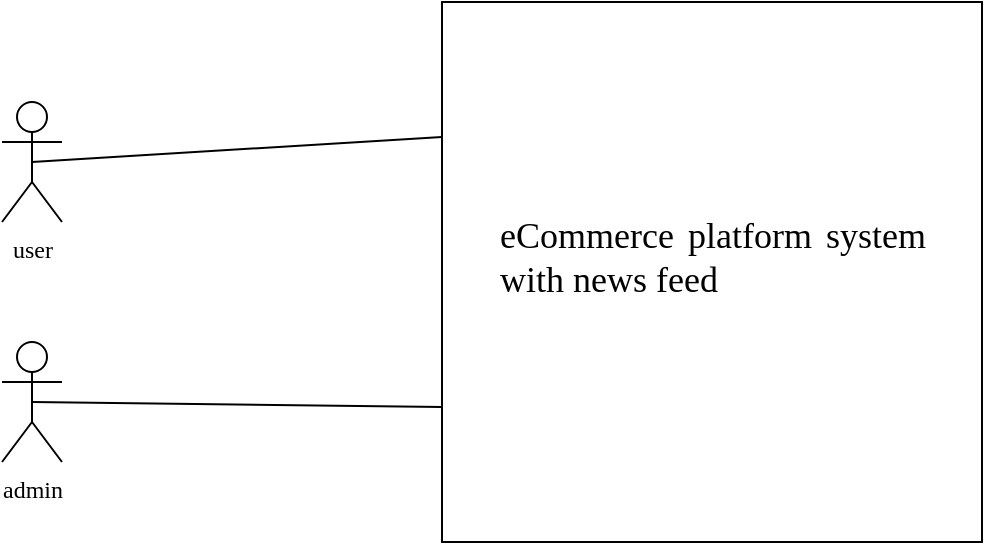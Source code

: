 <mxfile version="24.8.0" pages="6">
  <diagram id="2FuZR1G53vrgHG_Qj-eG" name="contexte">
    <mxGraphModel dx="379" dy="658" grid="1" gridSize="10" guides="1" tooltips="1" connect="1" arrows="1" fold="1" page="1" pageScale="1" pageWidth="827" pageHeight="1169" math="0" shadow="0">
      <root>
        <mxCell id="0" />
        <mxCell id="1" parent="0" />
        <mxCell id="2WUhCnAbUzYxBEn71Ka--1" value="user" style="shape=umlActor;verticalLabelPosition=bottom;verticalAlign=top;html=1;outlineConnect=0;fontFamily=Times New Roman;" parent="1" vertex="1">
          <mxGeometry x="90" y="220" width="30" height="60" as="geometry" />
        </mxCell>
        <mxCell id="8ls7KTfHcpqC1JYD1L7s-1" value="admin" style="shape=umlActor;verticalLabelPosition=bottom;verticalAlign=top;html=1;outlineConnect=0;fontFamily=Times New Roman;" parent="1" vertex="1">
          <mxGeometry x="90" y="340" width="30" height="60" as="geometry" />
        </mxCell>
        <mxCell id="8ls7KTfHcpqC1JYD1L7s-2" value="" style="rounded=0;whiteSpace=wrap;html=1;fontFamily=Times New Roman;" parent="1" vertex="1">
          <mxGeometry x="310" y="170" width="270" height="270" as="geometry" />
        </mxCell>
        <mxCell id="csqkqQgAUTrdeJ0DkuqA-1" value="" style="endArrow=none;html=1;rounded=0;entryX=0;entryY=0.25;entryDx=0;entryDy=0;exitX=0.5;exitY=0.5;exitDx=0;exitDy=0;exitPerimeter=0;fontFamily=Times New Roman;" parent="1" source="2WUhCnAbUzYxBEn71Ka--1" target="8ls7KTfHcpqC1JYD1L7s-2" edge="1">
          <mxGeometry width="50" height="50" relative="1" as="geometry">
            <mxPoint x="460" y="350" as="sourcePoint" />
            <mxPoint x="510" y="300" as="targetPoint" />
          </mxGeometry>
        </mxCell>
        <mxCell id="csqkqQgAUTrdeJ0DkuqA-2" value="" style="endArrow=none;html=1;rounded=0;entryX=0;entryY=0.75;entryDx=0;entryDy=0;exitX=0.5;exitY=0.5;exitDx=0;exitDy=0;exitPerimeter=0;fontFamily=Times New Roman;" parent="1" source="8ls7KTfHcpqC1JYD1L7s-1" target="8ls7KTfHcpqC1JYD1L7s-2" edge="1">
          <mxGeometry width="50" height="50" relative="1" as="geometry">
            <mxPoint x="460" y="350" as="sourcePoint" />
            <mxPoint x="510" y="300" as="targetPoint" />
          </mxGeometry>
        </mxCell>
        <mxCell id="NNfnXo8WL8h4jz00tVA9-2" value="&lt;div style=&quot;text-align: justify;&quot;&gt;&lt;span style=&quot;font-size: 18px; background-color: initial;&quot;&gt;eCommerce platform system with news feed&amp;nbsp;&lt;/span&gt;&lt;/div&gt;" style="text;html=1;whiteSpace=wrap;overflow=hidden;rounded=0;align=center;fontFamily=Times New Roman;" parent="1" vertex="1">
          <mxGeometry x="337.5" y="270" width="215" height="80" as="geometry" />
        </mxCell>
      </root>
    </mxGraphModel>
  </diagram>
  <diagram id="H8p-flc3e1UOP4B4wcy2" name="packet">
    <mxGraphModel dx="2263" dy="2937" grid="0" gridSize="10" guides="1" tooltips="1" connect="1" arrows="1" fold="1" page="0" pageScale="1" pageWidth="827" pageHeight="1169" math="0" shadow="0">
      <root>
        <mxCell id="0" />
        <mxCell id="1" parent="0" />
        <mxCell id="xH1dkNIcwIo7qIOjblZe-1" value="&lt;font style=&quot;font-size: 26px;&quot;&gt;user&lt;/font&gt;" style="shape=umlActor;verticalLabelPosition=bottom;verticalAlign=top;html=1;outlineConnect=0;fontFamily=Times New Roman;" parent="1" vertex="1">
          <mxGeometry x="-379" y="62" width="68" height="121" as="geometry" />
        </mxCell>
        <mxCell id="nLU9eGW1d1vP4nwb9WE0-11" value="" style="endArrow=none;html=1;rounded=0;fontSize=12;startSize=8;endSize=8;curved=1;entryX=0.5;entryY=0.5;entryDx=0;entryDy=0;entryPerimeter=0;fontFamily=Times New Roman;" parent="1" source="iFTFS54LTqf_RFVYOpCQ-9" target="iFTFS54LTqf_RFVYOpCQ-1" edge="1">
          <mxGeometry width="50" height="50" relative="1" as="geometry">
            <mxPoint x="148" y="643.069" as="sourcePoint" />
            <mxPoint x="-63.0" y="648" as="targetPoint" />
          </mxGeometry>
        </mxCell>
        <mxCell id="nLU9eGW1d1vP4nwb9WE0-12" value="" style="endArrow=none;html=1;rounded=0;fontSize=12;startSize=8;endSize=8;curved=1;exitX=1;exitY=0.333;exitDx=0;exitDy=0;exitPerimeter=0;fontFamily=Times New Roman;" parent="1" source="xH1dkNIcwIo7qIOjblZe-1" target="iFTFS54LTqf_RFVYOpCQ-9" edge="1">
          <mxGeometry width="50" height="50" relative="1" as="geometry">
            <mxPoint x="-5" y="183" as="sourcePoint" />
            <mxPoint x="149.592" y="52.268" as="targetPoint" />
          </mxGeometry>
        </mxCell>
        <mxCell id="iFTFS54LTqf_RFVYOpCQ-1" value="&lt;font style=&quot;font-size: 26px;&quot;&gt;admin&lt;/font&gt;" style="shape=umlActor;verticalLabelPosition=bottom;verticalAlign=top;html=1;outlineConnect=0;fontFamily=Times New Roman;" parent="1" vertex="1">
          <mxGeometry x="-402" y="535" width="68" height="121" as="geometry" />
        </mxCell>
        <mxCell id="iFTFS54LTqf_RFVYOpCQ-9" value="" style="swimlane;startSize=0;" parent="1" vertex="1">
          <mxGeometry x="-82" y="-40" width="1184" height="763" as="geometry" />
        </mxCell>
        <mxCell id="iFTFS54LTqf_RFVYOpCQ-17" value="" style="shape=folder;fontStyle=1;spacingTop=10;tabWidth=40;tabHeight=14;tabPosition=left;html=1;whiteSpace=wrap;" parent="iFTFS54LTqf_RFVYOpCQ-9" vertex="1">
          <mxGeometry x="76" y="127" width="1030" height="121" as="geometry" />
        </mxCell>
        <mxCell id="661wgLWCzDXGR6TVYdS7-1" value="User Manage" style="text;html=1;align=center;verticalAlign=middle;whiteSpace=wrap;rounded=0;fontSize=36;fontFamily=Times New Roman;" parent="iFTFS54LTqf_RFVYOpCQ-9" vertex="1">
          <mxGeometry x="264" y="156" width="643" height="79" as="geometry" />
        </mxCell>
        <mxCell id="661wgLWCzDXGR6TVYdS7-2" value="" style="shape=folder;fontStyle=1;spacingTop=10;tabWidth=40;tabHeight=14;tabPosition=left;html=1;whiteSpace=wrap;" parent="iFTFS54LTqf_RFVYOpCQ-9" vertex="1">
          <mxGeometry x="70.5" y="303" width="1030" height="121" as="geometry" />
        </mxCell>
        <mxCell id="661wgLWCzDXGR6TVYdS7-3" value="Post Manage&amp;nbsp;" style="text;html=1;align=center;verticalAlign=middle;whiteSpace=wrap;rounded=0;fontSize=36;fontFamily=Times New Roman;" parent="iFTFS54LTqf_RFVYOpCQ-9" vertex="1">
          <mxGeometry x="264" y="324" width="643" height="79" as="geometry" />
        </mxCell>
        <mxCell id="661wgLWCzDXGR6TVYdS7-4" value="" style="shape=folder;fontStyle=1;spacingTop=10;tabWidth=40;tabHeight=14;tabPosition=left;html=1;whiteSpace=wrap;" parent="iFTFS54LTqf_RFVYOpCQ-9" vertex="1">
          <mxGeometry x="70.5" y="485" width="1030" height="121" as="geometry" />
        </mxCell>
        <mxCell id="661wgLWCzDXGR6TVYdS7-5" value="Order Manage" style="text;html=1;align=center;verticalAlign=middle;whiteSpace=wrap;rounded=0;fontSize=36;fontFamily=Times New Roman;" parent="iFTFS54LTqf_RFVYOpCQ-9" vertex="1">
          <mxGeometry x="251" y="519" width="643" height="79" as="geometry" />
        </mxCell>
        <mxCell id="661wgLWCzDXGR6TVYdS7-6" style="edgeStyle=orthogonalEdgeStyle;rounded=0;orthogonalLoop=1;jettySize=auto;html=1;" parent="1" source="iFTFS54LTqf_RFVYOpCQ-9" target="iFTFS54LTqf_RFVYOpCQ-9" edge="1">
          <mxGeometry relative="1" as="geometry" />
        </mxCell>
      </root>
    </mxGraphModel>
  </diagram>
  <diagram name="use case" id="pARhn85NY7QFX5eex98U">
    <mxGraphModel dx="1538" dy="2773" grid="0" gridSize="10" guides="1" tooltips="1" connect="1" arrows="1" fold="1" page="0" pageScale="1" pageWidth="827" pageHeight="1169" math="0" shadow="0">
      <root>
        <mxCell id="uYHCdiAeohe7_SUQbC4P-0" />
        <mxCell id="uYHCdiAeohe7_SUQbC4P-1" parent="uYHCdiAeohe7_SUQbC4P-0" />
        <mxCell id="k34TCTcufuC_XAZz0KEI-3" value="&quot;include&quot;" style="html=1;verticalAlign=bottom;endArrow=open;dashed=1;endSize=8;curved=0;rounded=0;fontSize=17;exitX=1;exitY=0;exitDx=0;exitDy=0;fontFamily=Times New Roman;" parent="uYHCdiAeohe7_SUQbC4P-1" source="k34TCTcufuC_XAZz0KEI-0" edge="1">
          <mxGeometry relative="1" as="geometry">
            <mxPoint x="709" y="-660" as="sourcePoint" />
            <mxPoint x="826" y="166.306" as="targetPoint" />
          </mxGeometry>
        </mxCell>
        <mxCell id="k34TCTcufuC_XAZz0KEI-1" value="&quot;extends&quot;" style="html=1;verticalAlign=bottom;endArrow=open;dashed=1;endSize=8;curved=0;rounded=0;fontSize=17;exitX=0.5;exitY=0;exitDx=0;exitDy=0;fontFamily=Times New Roman;" parent="uYHCdiAeohe7_SUQbC4P-1" source="uYHCdiAeohe7_SUQbC4P-23" target="k34TCTcufuC_XAZz0KEI-0" edge="1">
          <mxGeometry relative="1" as="geometry">
            <mxPoint x="145" y="-413" as="sourcePoint" />
            <mxPoint x="483" y="-312" as="targetPoint" />
          </mxGeometry>
        </mxCell>
        <mxCell id="9X6SQrwRuaCimJOnCQ9Z-8" value="" style="endArrow=none;html=1;rounded=0;fontSize=17;startSize=8;endSize=8;curved=1;entryX=0;entryY=0.5;entryDx=0;entryDy=0;exitX=0.5;exitY=0.5;exitDx=0;exitDy=0;exitPerimeter=0;" parent="uYHCdiAeohe7_SUQbC4P-1" target="uYHCdiAeohe7_SUQbC4P-24" edge="1">
          <mxGeometry width="50" height="50" relative="1" as="geometry">
            <mxPoint x="-234" y="145" as="sourcePoint" />
            <mxPoint x="336" y="-279" as="targetPoint" />
          </mxGeometry>
        </mxCell>
        <mxCell id="9X6SQrwRuaCimJOnCQ9Z-7" value="" style="endArrow=none;html=1;rounded=0;fontSize=17;startSize=8;endSize=8;curved=1;exitX=0.5;exitY=0.5;exitDx=0;exitDy=0;exitPerimeter=0;entryX=0;entryY=0.5;entryDx=0;entryDy=0;" parent="uYHCdiAeohe7_SUQbC4P-1" target="uYHCdiAeohe7_SUQbC4P-23" edge="1">
          <mxGeometry width="50" height="50" relative="1" as="geometry">
            <mxPoint x="-234" y="145" as="sourcePoint" />
            <mxPoint x="470" y="371" as="targetPoint" />
          </mxGeometry>
        </mxCell>
        <mxCell id="uYHCdiAeohe7_SUQbC4P-3" value="user" style="shape=umlActor;verticalLabelPosition=bottom;verticalAlign=top;html=1;outlineConnect=0;fontSize=17;fontFamily=Times New Roman;" parent="uYHCdiAeohe7_SUQbC4P-1" vertex="1">
          <mxGeometry x="-266" y="113" width="28" height="60" as="geometry" />
        </mxCell>
        <mxCell id="uYHCdiAeohe7_SUQbC4P-4" value="admin" style="shape=umlActor;verticalLabelPosition=bottom;verticalAlign=top;html=1;outlineConnect=0;fontSize=17;fontFamily=Times New Roman;" parent="uYHCdiAeohe7_SUQbC4P-1" vertex="1">
          <mxGeometry x="-238" y="591" width="30" height="60" as="geometry" />
        </mxCell>
        <mxCell id="uYHCdiAeohe7_SUQbC4P-5" value="AUTHENTIFICATION" style="ellipse;whiteSpace=wrap;html=1;fontSize=17;fontFamily=Times New Roman;" parent="uYHCdiAeohe7_SUQbC4P-1" vertex="1">
          <mxGeometry x="696" y="165" width="271" height="134" as="geometry" />
        </mxCell>
        <mxCell id="uYHCdiAeohe7_SUQbC4P-13" value="SIGNAL_POST" style="ellipse;whiteSpace=wrap;html=1;fontSize=17;fontFamily=Times New Roman;" parent="uYHCdiAeohe7_SUQbC4P-1" vertex="1">
          <mxGeometry x="39" y="311" width="143" height="62" as="geometry" />
        </mxCell>
        <mxCell id="uYHCdiAeohe7_SUQbC4P-14" value="VERIFY SIGNALED&lt;div style=&quot;font-size: 17px;&quot;&gt;CONTENT&lt;/div&gt;" style="ellipse;whiteSpace=wrap;html=1;fontSize=17;fontFamily=Times New Roman;" parent="uYHCdiAeohe7_SUQbC4P-1" vertex="1">
          <mxGeometry x="82" y="697" width="184" height="98" as="geometry" />
        </mxCell>
        <mxCell id="uYHCdiAeohe7_SUQbC4P-16" value="&quot;include&quot;" style="html=1;verticalAlign=bottom;endArrow=open;dashed=1;endSize=8;curved=0;rounded=0;fontSize=17;entryX=0;entryY=0.5;entryDx=0;entryDy=0;exitX=1;exitY=0.5;exitDx=0;exitDy=0;fontFamily=Times New Roman;" parent="uYHCdiAeohe7_SUQbC4P-1" source="uYHCdiAeohe7_SUQbC4P-8" target="uYHCdiAeohe7_SUQbC4P-5" edge="1">
          <mxGeometry relative="1" as="geometry">
            <mxPoint x="804" y="236" as="sourcePoint" />
            <mxPoint x="1028" y="497" as="targetPoint" />
          </mxGeometry>
        </mxCell>
        <mxCell id="uYHCdiAeohe7_SUQbC4P-20" value="&quot;include&quot;" style="html=1;verticalAlign=bottom;endArrow=open;dashed=1;endSize=8;curved=0;rounded=0;fontSize=17;exitX=1;exitY=0.5;exitDx=0;exitDy=0;entryX=0;entryY=0.5;entryDx=0;entryDy=0;fontFamily=Times New Roman;" parent="uYHCdiAeohe7_SUQbC4P-1" source="uYHCdiAeohe7_SUQbC4P-18" target="uYHCdiAeohe7_SUQbC4P-5" edge="1">
          <mxGeometry relative="1" as="geometry">
            <mxPoint x="1348" y="203" as="sourcePoint" />
            <mxPoint x="1350" y="107" as="targetPoint" />
          </mxGeometry>
        </mxCell>
        <mxCell id="uYHCdiAeohe7_SUQbC4P-21" value="&quot;include&quot;" style="html=1;verticalAlign=bottom;endArrow=open;dashed=1;endSize=8;curved=0;rounded=0;fontSize=17;exitX=1;exitY=0.5;exitDx=0;exitDy=0;entryX=0;entryY=1;entryDx=0;entryDy=0;fontFamily=Times New Roman;" parent="uYHCdiAeohe7_SUQbC4P-1" source="uYHCdiAeohe7_SUQbC4P-19" target="uYHCdiAeohe7_SUQbC4P-5" edge="1">
          <mxGeometry relative="1" as="geometry">
            <mxPoint x="1344" y="270" as="sourcePoint" />
            <mxPoint x="1346" y="174" as="targetPoint" />
          </mxGeometry>
        </mxCell>
        <mxCell id="uYHCdiAeohe7_SUQbC4P-30" value="" style="endArrow=none;html=1;rounded=0;fontSize=17;startSize=8;endSize=8;curved=1;exitX=0;exitY=0.5;exitDx=0;exitDy=0;entryX=1;entryY=0.333;entryDx=0;entryDy=0;entryPerimeter=0;" parent="uYHCdiAeohe7_SUQbC4P-1" source="uYHCdiAeohe7_SUQbC4P-14" target="uYHCdiAeohe7_SUQbC4P-4" edge="1">
          <mxGeometry width="50" height="50" relative="1" as="geometry">
            <mxPoint x="285.396" y="743.4" as="sourcePoint" />
            <mxPoint x="471" y="567" as="targetPoint" />
          </mxGeometry>
        </mxCell>
        <mxCell id="uYHCdiAeohe7_SUQbC4P-31" value="" style="endArrow=none;html=1;rounded=0;fontSize=17;startSize=8;endSize=8;curved=1;entryX=0;entryY=0.5;entryDx=0;entryDy=0;exitX=1;exitY=0.333;exitDx=0;exitDy=0;exitPerimeter=0;" parent="uYHCdiAeohe7_SUQbC4P-1" target="uYHCdiAeohe7_SUQbC4P-15" edge="1">
          <mxGeometry width="50" height="50" relative="1" as="geometry">
            <mxPoint x="-220.0" y="135" as="sourcePoint" />
            <mxPoint x="248.902" y="172.17" as="targetPoint" />
          </mxGeometry>
        </mxCell>
        <mxCell id="9X6SQrwRuaCimJOnCQ9Z-0" value="" style="endArrow=none;html=1;rounded=0;fontSize=17;startSize=8;endSize=8;curved=1;entryX=0;entryY=0.5;entryDx=0;entryDy=0;exitX=0.5;exitY=0.5;exitDx=0;exitDy=0;exitPerimeter=0;fontFamily=Times New Roman;" parent="uYHCdiAeohe7_SUQbC4P-1" source="uYHCdiAeohe7_SUQbC4P-23" target="uYHCdiAeohe7_SUQbC4P-6" edge="1">
          <mxGeometry width="50" height="50" relative="1" as="geometry">
            <mxPoint x="5" y="193" as="sourcePoint" />
            <mxPoint x="336" y="-279" as="targetPoint" />
          </mxGeometry>
        </mxCell>
        <mxCell id="9X6SQrwRuaCimJOnCQ9Z-1" value="" style="endArrow=none;html=1;rounded=0;fontSize=17;startSize=8;endSize=8;curved=1;entryX=0;entryY=0.5;entryDx=0;entryDy=0;exitX=0.5;exitY=0.5;exitDx=0;exitDy=0;exitPerimeter=0;fontFamily=Times New Roman;" parent="uYHCdiAeohe7_SUQbC4P-1" source="uYHCdiAeohe7_SUQbC4P-9" target="uYHCdiAeohe7_SUQbC4P-7" edge="1">
          <mxGeometry width="50" height="50" relative="1" as="geometry">
            <mxPoint x="-9" y="203" as="sourcePoint" />
            <mxPoint x="336" y="-157" as="targetPoint" />
          </mxGeometry>
        </mxCell>
        <mxCell id="9X6SQrwRuaCimJOnCQ9Z-2" value="" style="endArrow=none;html=1;rounded=0;fontSize=17;startSize=8;endSize=8;curved=1;entryX=0;entryY=0.5;entryDx=0;entryDy=0;exitX=0.5;exitY=0.5;exitDx=0;exitDy=0;exitPerimeter=0;" parent="uYHCdiAeohe7_SUQbC4P-1" target="uYHCdiAeohe7_SUQbC4P-9" edge="1">
          <mxGeometry width="50" height="50" relative="1" as="geometry">
            <mxPoint x="-234" y="145" as="sourcePoint" />
            <mxPoint x="336" y="16" as="targetPoint" />
          </mxGeometry>
        </mxCell>
        <mxCell id="9X6SQrwRuaCimJOnCQ9Z-3" value="" style="endArrow=none;html=1;rounded=0;fontSize=17;startSize=8;endSize=8;curved=1;entryX=0;entryY=0.5;entryDx=0;entryDy=0;exitX=0.5;exitY=0.5;exitDx=0;exitDy=0;exitPerimeter=0;" parent="uYHCdiAeohe7_SUQbC4P-1" target="uYHCdiAeohe7_SUQbC4P-10" edge="1">
          <mxGeometry width="50" height="50" relative="1" as="geometry">
            <mxPoint x="-234" y="145" as="sourcePoint" />
            <mxPoint x="480" y="127" as="targetPoint" />
          </mxGeometry>
        </mxCell>
        <mxCell id="9X6SQrwRuaCimJOnCQ9Z-4" value="" style="endArrow=none;html=1;rounded=0;fontSize=17;startSize=8;endSize=8;curved=1;entryX=0;entryY=0.5;entryDx=0;entryDy=0;exitX=0.5;exitY=0.5;exitDx=0;exitDy=0;exitPerimeter=0;" parent="uYHCdiAeohe7_SUQbC4P-1" target="uYHCdiAeohe7_SUQbC4P-11" edge="1">
          <mxGeometry width="50" height="50" relative="1" as="geometry">
            <mxPoint x="-234" y="145" as="sourcePoint" />
            <mxPoint x="352" y="163" as="targetPoint" />
          </mxGeometry>
        </mxCell>
        <mxCell id="9X6SQrwRuaCimJOnCQ9Z-5" value="" style="endArrow=none;html=1;rounded=0;fontSize=17;startSize=8;endSize=8;curved=1;exitX=0.5;exitY=0.5;exitDx=0;exitDy=0;exitPerimeter=0;" parent="uYHCdiAeohe7_SUQbC4P-1" target="uYHCdiAeohe7_SUQbC4P-8" edge="1">
          <mxGeometry width="50" height="50" relative="1" as="geometry">
            <mxPoint x="-234" y="145" as="sourcePoint" />
            <mxPoint x="336" y="212" as="targetPoint" />
          </mxGeometry>
        </mxCell>
        <mxCell id="9X6SQrwRuaCimJOnCQ9Z-6" value="" style="endArrow=none;html=1;rounded=0;fontSize=17;startSize=8;endSize=8;curved=1;exitX=0.5;exitY=0.5;exitDx=0;exitDy=0;exitPerimeter=0;entryX=0;entryY=0.5;entryDx=0;entryDy=0;" parent="uYHCdiAeohe7_SUQbC4P-1" target="uYHCdiAeohe7_SUQbC4P-13" edge="1">
          <mxGeometry width="50" height="50" relative="1" as="geometry">
            <mxPoint x="-234" y="145" as="sourcePoint" />
            <mxPoint x="473" y="311" as="targetPoint" />
          </mxGeometry>
        </mxCell>
        <mxCell id="9X6SQrwRuaCimJOnCQ9Z-9" value="" style="endArrow=none;html=1;rounded=0;fontSize=17;startSize=8;endSize=8;curved=1;exitX=0.5;exitY=0.5;exitDx=0;exitDy=0;exitPerimeter=0;entryX=0;entryY=0.5;entryDx=0;entryDy=0;" parent="uYHCdiAeohe7_SUQbC4P-1" target="uYHCdiAeohe7_SUQbC4P-18" edge="1">
          <mxGeometry width="50" height="50" relative="1" as="geometry">
            <mxPoint x="-234" y="145" as="sourcePoint" />
            <mxPoint x="631" y="-170" as="targetPoint" />
          </mxGeometry>
        </mxCell>
        <mxCell id="9X6SQrwRuaCimJOnCQ9Z-11" value="" style="endArrow=none;html=1;rounded=0;fontSize=17;startSize=8;endSize=8;curved=1;exitX=0.5;exitY=0.5;exitDx=0;exitDy=0;exitPerimeter=0;entryX=0;entryY=0.5;entryDx=0;entryDy=0;" parent="uYHCdiAeohe7_SUQbC4P-1" target="uYHCdiAeohe7_SUQbC4P-19" edge="1">
          <mxGeometry width="50" height="50" relative="1" as="geometry">
            <mxPoint x="-234" y="145" as="sourcePoint" />
            <mxPoint x="324" y="434" as="targetPoint" />
          </mxGeometry>
        </mxCell>
        <mxCell id="9X6SQrwRuaCimJOnCQ9Z-13" value="&quot;include&quot;" style="html=1;verticalAlign=bottom;endArrow=open;dashed=1;endSize=8;curved=0;rounded=0;fontSize=17;exitX=1;exitY=0.5;exitDx=0;exitDy=0;entryX=0;entryY=1;entryDx=0;entryDy=0;fontFamily=Times New Roman;" parent="uYHCdiAeohe7_SUQbC4P-1" source="uYHCdiAeohe7_SUQbC4P-13" target="uYHCdiAeohe7_SUQbC4P-5" edge="1">
          <mxGeometry relative="1" as="geometry">
            <mxPoint x="461" y="460" as="sourcePoint" />
            <mxPoint x="927" y="260" as="targetPoint" />
          </mxGeometry>
        </mxCell>
        <mxCell id="9X6SQrwRuaCimJOnCQ9Z-14" value="&quot;include&quot;" style="html=1;verticalAlign=bottom;endArrow=open;dashed=1;endSize=8;curved=0;rounded=0;fontSize=17;exitX=1;exitY=0.5;exitDx=0;exitDy=0;entryX=0;entryY=1;entryDx=0;entryDy=0;fontFamily=Times New Roman;" parent="uYHCdiAeohe7_SUQbC4P-1" source="uYHCdiAeohe7_SUQbC4P-11" target="uYHCdiAeohe7_SUQbC4P-5" edge="1">
          <mxGeometry relative="1" as="geometry">
            <mxPoint x="456" y="367" as="sourcePoint" />
            <mxPoint x="896" y="227" as="targetPoint" />
          </mxGeometry>
        </mxCell>
        <mxCell id="9X6SQrwRuaCimJOnCQ9Z-15" value="&quot;include&quot;" style="html=1;verticalAlign=bottom;endArrow=open;dashed=1;endSize=8;curved=0;rounded=0;fontSize=17;exitX=1;exitY=0.5;exitDx=0;exitDy=0;entryX=0;entryY=0.5;entryDx=0;entryDy=0;fontFamily=Times New Roman;" parent="uYHCdiAeohe7_SUQbC4P-1" source="uYHCdiAeohe7_SUQbC4P-10" target="uYHCdiAeohe7_SUQbC4P-5" edge="1">
          <mxGeometry relative="1" as="geometry">
            <mxPoint x="515" y="71" as="sourcePoint" />
            <mxPoint x="936" y="125" as="targetPoint" />
          </mxGeometry>
        </mxCell>
        <mxCell id="9X6SQrwRuaCimJOnCQ9Z-16" value="&quot;include&quot;" style="html=1;verticalAlign=bottom;endArrow=open;dashed=1;endSize=8;curved=0;rounded=0;fontSize=17;exitX=1;exitY=0.5;exitDx=0;exitDy=0;entryX=0.5;entryY=0;entryDx=0;entryDy=0;fontFamily=Times New Roman;" parent="uYHCdiAeohe7_SUQbC4P-1" source="uYHCdiAeohe7_SUQbC4P-24" target="uYHCdiAeohe7_SUQbC4P-5" edge="1">
          <mxGeometry relative="1" as="geometry">
            <mxPoint x="584" y="-240" as="sourcePoint" />
            <mxPoint x="1009" y="-109" as="targetPoint" />
          </mxGeometry>
        </mxCell>
        <mxCell id="9X6SQrwRuaCimJOnCQ9Z-17" value="&quot;include&quot;" style="html=1;verticalAlign=bottom;endArrow=open;dashed=1;endSize=8;curved=0;rounded=0;fontSize=17;exitX=1;exitY=0.5;exitDx=0;exitDy=0;entryX=0;entryY=0;entryDx=0;entryDy=0;fontFamily=Times New Roman;" parent="uYHCdiAeohe7_SUQbC4P-1" source="uYHCdiAeohe7_SUQbC4P-15" target="uYHCdiAeohe7_SUQbC4P-5" edge="1">
          <mxGeometry relative="1" as="geometry">
            <mxPoint x="494" y="-296" as="sourcePoint" />
            <mxPoint x="1016" y="287" as="targetPoint" />
          </mxGeometry>
        </mxCell>
        <mxCell id="9X6SQrwRuaCimJOnCQ9Z-18" value="&quot;include&quot;" style="html=1;verticalAlign=bottom;endArrow=open;dashed=1;endSize=8;curved=0;rounded=0;fontSize=17;exitX=1;exitY=0.5;exitDx=0;exitDy=0;entryX=0;entryY=0;entryDx=0;entryDy=0;fontFamily=Times New Roman;" parent="uYHCdiAeohe7_SUQbC4P-1" source="uYHCdiAeohe7_SUQbC4P-6" target="uYHCdiAeohe7_SUQbC4P-5" edge="1">
          <mxGeometry relative="1" as="geometry">
            <mxPoint x="449" y="-240" as="sourcePoint" />
            <mxPoint x="932" y="196" as="targetPoint" />
          </mxGeometry>
        </mxCell>
        <mxCell id="9X6SQrwRuaCimJOnCQ9Z-19" value="&quot;include&quot;" style="html=1;verticalAlign=bottom;endArrow=open;dashed=1;endSize=8;curved=0;rounded=0;fontSize=17;exitX=1;exitY=0.5;exitDx=0;exitDy=0;entryX=0.029;entryY=0.368;entryDx=0;entryDy=0;entryPerimeter=0;fontFamily=Times New Roman;" parent="uYHCdiAeohe7_SUQbC4P-1" source="uYHCdiAeohe7_SUQbC4P-23" target="uYHCdiAeohe7_SUQbC4P-5" edge="1">
          <mxGeometry relative="1" as="geometry">
            <mxPoint x="503" y="-128" as="sourcePoint" />
            <mxPoint x="907" y="231" as="targetPoint" />
          </mxGeometry>
        </mxCell>
        <mxCell id="9X6SQrwRuaCimJOnCQ9Z-20" value="&quot;include&quot;" style="html=1;verticalAlign=bottom;endArrow=open;dashed=1;endSize=8;curved=0;rounded=0;fontSize=17;exitX=1;exitY=0.5;exitDx=0;exitDy=0;entryX=0;entryY=0;entryDx=0;entryDy=0;fontFamily=Times New Roman;" parent="uYHCdiAeohe7_SUQbC4P-1" source="uYHCdiAeohe7_SUQbC4P-7" target="uYHCdiAeohe7_SUQbC4P-5" edge="1">
          <mxGeometry relative="1" as="geometry">
            <mxPoint x="493" y="-35" as="sourcePoint" />
            <mxPoint x="939" y="294" as="targetPoint" />
          </mxGeometry>
        </mxCell>
        <mxCell id="9X6SQrwRuaCimJOnCQ9Z-21" value="&quot;include&quot;" style="html=1;verticalAlign=bottom;endArrow=open;dashed=1;endSize=8;curved=0;rounded=0;fontSize=17;exitX=1;exitY=0.5;exitDx=0;exitDy=0;entryX=0;entryY=0.5;entryDx=0;entryDy=0;fontFamily=Times New Roman;" parent="uYHCdiAeohe7_SUQbC4P-1" source="uYHCdiAeohe7_SUQbC4P-9" target="uYHCdiAeohe7_SUQbC4P-5" edge="1">
          <mxGeometry relative="1" as="geometry">
            <mxPoint x="484" y="10" as="sourcePoint" />
            <mxPoint x="949" y="266" as="targetPoint" />
          </mxGeometry>
        </mxCell>
        <mxCell id="9X6SQrwRuaCimJOnCQ9Z-22" value="" style="endArrow=none;html=1;rounded=0;fontSize=17;startSize=8;endSize=8;curved=1;exitX=0;exitY=0.5;exitDx=0;exitDy=0;entryX=1;entryY=0.333;entryDx=0;entryDy=0;entryPerimeter=0;" parent="uYHCdiAeohe7_SUQbC4P-1" source="uYHCdiAeohe7_SUQbC4P-26" target="uYHCdiAeohe7_SUQbC4P-4" edge="1">
          <mxGeometry width="50" height="50" relative="1" as="geometry">
            <mxPoint x="417" y="935" as="sourcePoint" />
            <mxPoint x="-36" y="631" as="targetPoint" />
          </mxGeometry>
        </mxCell>
        <mxCell id="9X6SQrwRuaCimJOnCQ9Z-23" value="" style="endArrow=none;html=1;rounded=0;fontSize=17;startSize=8;endSize=8;curved=1;exitX=0;exitY=0.5;exitDx=0;exitDy=0;entryX=0.75;entryY=0.1;entryDx=0;entryDy=0;entryPerimeter=0;" parent="uYHCdiAeohe7_SUQbC4P-1" source="uYHCdiAeohe7_SUQbC4P-12" target="uYHCdiAeohe7_SUQbC4P-4" edge="1">
          <mxGeometry width="50" height="50" relative="1" as="geometry">
            <mxPoint x="353" y="697" as="sourcePoint" />
            <mxPoint x="-114" y="590" as="targetPoint" />
          </mxGeometry>
        </mxCell>
        <mxCell id="9X6SQrwRuaCimJOnCQ9Z-25" value="&quot;include&quot;" style="html=1;verticalAlign=bottom;endArrow=open;dashed=1;endSize=8;curved=0;rounded=0;fontSize=17;exitX=1;exitY=0.5;exitDx=0;exitDy=0;entryX=0.5;entryY=1;entryDx=0;entryDy=0;fontFamily=Times New Roman;" parent="uYHCdiAeohe7_SUQbC4P-1" source="uYHCdiAeohe7_SUQbC4P-12" target="uYHCdiAeohe7_SUQbC4P-5" edge="1">
          <mxGeometry relative="1" as="geometry">
            <mxPoint x="558" y="648" as="sourcePoint" />
            <mxPoint x="981" y="321" as="targetPoint" />
          </mxGeometry>
        </mxCell>
        <mxCell id="9X6SQrwRuaCimJOnCQ9Z-26" value="&quot;include&quot;" style="html=1;verticalAlign=bottom;endArrow=open;dashed=1;endSize=8;curved=0;rounded=0;fontSize=17;exitX=1;exitY=0.5;exitDx=0;exitDy=0;entryX=0.5;entryY=1;entryDx=0;entryDy=0;fontFamily=Times New Roman;" parent="uYHCdiAeohe7_SUQbC4P-1" source="uYHCdiAeohe7_SUQbC4P-26" target="uYHCdiAeohe7_SUQbC4P-5" edge="1">
          <mxGeometry relative="1" as="geometry">
            <mxPoint x="576" y="797" as="sourcePoint" />
            <mxPoint x="1029" y="352" as="targetPoint" />
          </mxGeometry>
        </mxCell>
        <mxCell id="9X6SQrwRuaCimJOnCQ9Z-27" value="&quot;include&quot;" style="html=1;verticalAlign=bottom;endArrow=open;dashed=1;endSize=8;curved=0;rounded=0;fontSize=17;exitX=1;exitY=0.5;exitDx=0;exitDy=0;entryX=0.5;entryY=1;entryDx=0;entryDy=0;fontFamily=Times New Roman;" parent="uYHCdiAeohe7_SUQbC4P-1" source="uYHCdiAeohe7_SUQbC4P-14" target="uYHCdiAeohe7_SUQbC4P-5" edge="1">
          <mxGeometry relative="1" as="geometry">
            <mxPoint x="547" y="808" as="sourcePoint" />
            <mxPoint x="1009" y="319" as="targetPoint" />
          </mxGeometry>
        </mxCell>
        <mxCell id="AO9LN6CxSnYREWq1l8IZ-2" value="MANAGE CARD&amp;nbsp;" style="ellipse;whiteSpace=wrap;html=1;fontSize=17;fontFamily=Times New Roman;" parent="uYHCdiAeohe7_SUQbC4P-1" vertex="1">
          <mxGeometry x="282" y="-310" width="176" height="87" as="geometry" />
        </mxCell>
        <mxCell id="AO9LN6CxSnYREWq1l8IZ-3" value="ORDER" style="ellipse;whiteSpace=wrap;html=1;fontSize=17;fontFamily=Times New Roman;" parent="uYHCdiAeohe7_SUQbC4P-1" vertex="1">
          <mxGeometry x="573" y="-175" width="144" height="73" as="geometry" />
        </mxCell>
        <mxCell id="AO9LN6CxSnYREWq1l8IZ-4" value="GENERATE BILL&amp;nbsp;" style="ellipse;whiteSpace=wrap;html=1;fontSize=17;fontFamily=Times New Roman;" parent="uYHCdiAeohe7_SUQbC4P-1" vertex="1">
          <mxGeometry x="684" y="-360" width="205" height="81" as="geometry" />
        </mxCell>
        <mxCell id="AO9LN6CxSnYREWq1l8IZ-5" value="" style="endArrow=none;html=1;rounded=0;fontSize=17;startSize=8;endSize=8;curved=1;entryX=0.061;entryY=0.782;entryDx=0;entryDy=0;entryPerimeter=0;" parent="uYHCdiAeohe7_SUQbC4P-1" target="AO9LN6CxSnYREWq1l8IZ-3" edge="1">
          <mxGeometry width="50" height="50" relative="1" as="geometry">
            <mxPoint x="-220.0" y="140.488" as="sourcePoint" />
            <mxPoint x="283" y="-408" as="targetPoint" />
          </mxGeometry>
        </mxCell>
        <mxCell id="AO9LN6CxSnYREWq1l8IZ-6" value="" style="endArrow=none;html=1;rounded=0;fontSize=17;startSize=8;endSize=8;curved=1;entryX=0.033;entryY=0.766;entryDx=0;entryDy=0;entryPerimeter=0;" parent="uYHCdiAeohe7_SUQbC4P-1" target="AO9LN6CxSnYREWq1l8IZ-1" edge="1">
          <mxGeometry width="50" height="50" relative="1" as="geometry">
            <mxPoint x="-220.0" y="135.348" as="sourcePoint" />
            <mxPoint x="398" y="-414" as="targetPoint" />
          </mxGeometry>
        </mxCell>
        <mxCell id="AO9LN6CxSnYREWq1l8IZ-71" value="" style="endArrow=none;html=1;rounded=0;fontSize=17;startSize=8;endSize=8;curved=1;entryX=0;entryY=1;entryDx=0;entryDy=0;exitX=0;exitY=0.333;exitDx=0;exitDy=0;exitPerimeter=0;" parent="uYHCdiAeohe7_SUQbC4P-1" target="uYHCdiAeohe7_SUQbC4P-15" edge="1">
          <mxGeometry width="50" height="50" relative="1" as="geometry">
            <mxPoint x="-248" y="135" as="sourcePoint" />
            <mxPoint x="416" y="-175" as="targetPoint" />
          </mxGeometry>
        </mxCell>
        <mxCell id="uYHCdiAeohe7_SUQbC4P-15" value="DELETE_POST" style="ellipse;whiteSpace=wrap;html=1;fontSize=17;fontFamily=Times New Roman;" parent="uYHCdiAeohe7_SUQbC4P-1" vertex="1">
          <mxGeometry x="185" y="-109" width="144" height="73" as="geometry" />
        </mxCell>
        <mxCell id="uYHCdiAeohe7_SUQbC4P-18" value="UPDATE PROFILE" style="ellipse;whiteSpace=wrap;html=1;fontSize=17;fontFamily=Times New Roman;" parent="uYHCdiAeohe7_SUQbC4P-1" vertex="1">
          <mxGeometry x="154" y="147" width="152.13" height="65" as="geometry" />
        </mxCell>
        <mxCell id="uYHCdiAeohe7_SUQbC4P-8" value="SHARE_POST" style="ellipse;whiteSpace=wrap;html=1;fontSize=17;fontFamily=Times New Roman;" parent="uYHCdiAeohe7_SUQbC4P-1" vertex="1">
          <mxGeometry x="133" y="229" width="144" height="60" as="geometry" />
        </mxCell>
        <mxCell id="uYHCdiAeohe7_SUQbC4P-19" value="DELETE_ACCOUNT" style="ellipse;whiteSpace=wrap;html=1;fontSize=17;fontFamily=Times New Roman;" parent="uYHCdiAeohe7_SUQbC4P-1" vertex="1">
          <mxGeometry x="331" y="334" width="185" height="93" as="geometry" />
        </mxCell>
        <mxCell id="uYHCdiAeohe7_SUQbC4P-11" value="FOLLOW_USER" style="ellipse;whiteSpace=wrap;html=1;fontSize=17;fontFamily=Times New Roman;" parent="uYHCdiAeohe7_SUQbC4P-1" vertex="1">
          <mxGeometry x="283" y="218" width="153" height="65" as="geometry" />
        </mxCell>
        <mxCell id="uYHCdiAeohe7_SUQbC4P-10" value="UPLOAD_POST" style="ellipse;whiteSpace=wrap;html=1;fontSize=17;fontFamily=Times New Roman;" parent="uYHCdiAeohe7_SUQbC4P-1" vertex="1">
          <mxGeometry x="314" y="113" width="162" height="71" as="geometry" />
        </mxCell>
        <mxCell id="uYHCdiAeohe7_SUQbC4P-7" value="COMMENT_POST" style="ellipse;whiteSpace=wrap;html=1;fontSize=17;fontFamily=Times New Roman;" parent="uYHCdiAeohe7_SUQbC4P-1" vertex="1">
          <mxGeometry x="346" y="13" width="159.25" height="78" as="geometry" />
        </mxCell>
        <mxCell id="uYHCdiAeohe7_SUQbC4P-12" value="ADMIN_BLOCK USER" style="ellipse;whiteSpace=wrap;html=1;fontSize=17;fontFamily=Times New Roman;" parent="uYHCdiAeohe7_SUQbC4P-1" vertex="1">
          <mxGeometry x="182" y="584" width="170" height="74" as="geometry" />
        </mxCell>
        <mxCell id="uYHCdiAeohe7_SUQbC4P-26" value="ADMIN_BLOCK&amp;nbsp; POST" style="ellipse;whiteSpace=wrap;html=1;fontSize=17;fontFamily=Times New Roman;" parent="uYHCdiAeohe7_SUQbC4P-1" vertex="1">
          <mxGeometry x="772.13" y="726" width="194.87" height="89" as="geometry" />
        </mxCell>
        <mxCell id="AO9LN6CxSnYREWq1l8IZ-136" value="&quot;include&quot;" style="html=1;verticalAlign=bottom;endArrow=open;dashed=1;endSize=8;curved=0;rounded=0;fontSize=17;entryX=0.5;entryY=0;entryDx=0;entryDy=0;fontFamily=Times New Roman;" parent="uYHCdiAeohe7_SUQbC4P-1" source="AO9LN6CxSnYREWq1l8IZ-3" target="uYHCdiAeohe7_SUQbC4P-5" edge="1">
          <mxGeometry relative="1" as="geometry">
            <mxPoint x="736" y="-171" as="sourcePoint" />
            <mxPoint x="1181" y="225" as="targetPoint" />
          </mxGeometry>
        </mxCell>
        <mxCell id="AO9LN6CxSnYREWq1l8IZ-137" value="&quot;include&quot;" style="html=1;verticalAlign=bottom;endArrow=open;dashed=1;endSize=8;curved=0;rounded=0;fontSize=17;fontFamily=Times New Roman;" parent="uYHCdiAeohe7_SUQbC4P-1" source="AO9LN6CxSnYREWq1l8IZ-1" target="uYHCdiAeohe7_SUQbC4P-5" edge="1">
          <mxGeometry relative="1" as="geometry">
            <mxPoint x="299" y="-324" as="sourcePoint" />
            <mxPoint x="744" y="72" as="targetPoint" />
          </mxGeometry>
        </mxCell>
        <mxCell id="AO9LN6CxSnYREWq1l8IZ-138" value="&quot;include&quot;" style="html=1;verticalAlign=bottom;endArrow=open;dashed=1;endSize=8;curved=0;rounded=0;fontSize=17;fontFamily=Times New Roman;" parent="uYHCdiAeohe7_SUQbC4P-1" source="uYHCdiAeohe7_SUQbC4P-24" target="uYHCdiAeohe7_SUQbC4P-5" edge="1">
          <mxGeometry relative="1" as="geometry">
            <mxPoint x="793" y="-215" as="sourcePoint" />
            <mxPoint x="1238" y="181" as="targetPoint" />
          </mxGeometry>
        </mxCell>
        <mxCell id="uYHCdiAeohe7_SUQbC4P-6" value="LIKE_POST" style="ellipse;whiteSpace=wrap;html=1;fontSize=17;fontFamily=Times New Roman;" parent="uYHCdiAeohe7_SUQbC4P-1" vertex="1">
          <mxGeometry x="329" y="-54" width="143" height="67" as="geometry" />
        </mxCell>
        <mxCell id="AO9LN6CxSnYREWq1l8IZ-145" value="&lt;font style=&quot;font-size: 17px;&quot;&gt;USE CASE&amp;nbsp;&lt;/font&gt;" style="shape=umlFrame;whiteSpace=wrap;html=1;pointerEvents=0;width=245;height=92;fontSize=17;fontFamily=Times New Roman;" parent="uYHCdiAeohe7_SUQbC4P-1" vertex="1">
          <mxGeometry x="-52" y="-477" width="1060" height="1318" as="geometry" />
        </mxCell>
        <mxCell id="AO9LN6CxSnYREWq1l8IZ-147" value="" style="endArrow=none;html=1;rounded=0;fontSize=17;startSize=8;endSize=8;curved=1;entryX=0;entryY=0.5;entryDx=0;entryDy=0;exitX=0.5;exitY=0.5;exitDx=0;exitDy=0;exitPerimeter=0;" parent="uYHCdiAeohe7_SUQbC4P-1" target="uYHCdiAeohe7_SUQbC4P-23" edge="1">
          <mxGeometry width="50" height="50" relative="1" as="geometry">
            <mxPoint x="-234" y="145" as="sourcePoint" />
            <mxPoint x="329" y="-20" as="targetPoint" />
          </mxGeometry>
        </mxCell>
        <mxCell id="uYHCdiAeohe7_SUQbC4P-23" value="USER_BLOCK POST" style="ellipse;whiteSpace=wrap;html=1;fontSize=17;fontFamily=Times New Roman;" parent="uYHCdiAeohe7_SUQbC4P-1" vertex="1">
          <mxGeometry x="147.81" y="-31" width="164.5" height="73" as="geometry" />
        </mxCell>
        <mxCell id="uYHCdiAeohe7_SUQbC4P-24" value="USER_BLOCK USER" style="ellipse;whiteSpace=wrap;html=1;fontSize=17;fontFamily=Times New Roman;" parent="uYHCdiAeohe7_SUQbC4P-1" vertex="1">
          <mxGeometry x="376" y="-148" width="153" height="94" as="geometry" />
        </mxCell>
        <mxCell id="AO9LN6CxSnYREWq1l8IZ-1" value="CHAT" style="ellipse;whiteSpace=wrap;html=1;fontSize=17;fontFamily=Times New Roman;" parent="uYHCdiAeohe7_SUQbC4P-1" vertex="1">
          <mxGeometry x="182" y="-201" width="144" height="73" as="geometry" />
        </mxCell>
        <mxCell id="AO9LN6CxSnYREWq1l8IZ-151" value="&quot;extends&quot;" style="html=1;verticalAlign=bottom;endArrow=open;dashed=1;endSize=8;curved=0;rounded=0;fontSize=17;fontFamily=Times New Roman;" parent="uYHCdiAeohe7_SUQbC4P-1" source="AO9LN6CxSnYREWq1l8IZ-2" edge="1">
          <mxGeometry relative="1" as="geometry">
            <mxPoint x="562" y="-317" as="sourcePoint" />
            <mxPoint x="589" y="-157" as="targetPoint" />
          </mxGeometry>
        </mxCell>
        <mxCell id="AO9LN6CxSnYREWq1l8IZ-152" value="&quot;extends&quot;" style="html=1;verticalAlign=bottom;endArrow=open;dashed=1;endSize=8;curved=0;rounded=0;fontSize=17;fontFamily=Times New Roman;" parent="uYHCdiAeohe7_SUQbC4P-1" source="AO9LN6CxSnYREWq1l8IZ-4" target="AO9LN6CxSnYREWq1l8IZ-3" edge="1">
          <mxGeometry relative="1" as="geometry">
            <mxPoint x="447" y="-224" as="sourcePoint" />
            <mxPoint x="599" y="-147" as="targetPoint" />
          </mxGeometry>
        </mxCell>
        <mxCell id="AO9LN6CxSnYREWq1l8IZ-153" value="&quot;include&quot;" style="html=1;verticalAlign=bottom;endArrow=open;dashed=1;endSize=8;curved=0;rounded=0;fontSize=17;entryX=0.5;entryY=0;entryDx=0;entryDy=0;fontFamily=Times New Roman;" parent="uYHCdiAeohe7_SUQbC4P-1" source="AO9LN6CxSnYREWq1l8IZ-2" edge="1">
          <mxGeometry relative="1" as="geometry">
            <mxPoint x="676" y="-94" as="sourcePoint" />
            <mxPoint x="842" y="175" as="targetPoint" />
          </mxGeometry>
        </mxCell>
        <mxCell id="AO9LN6CxSnYREWq1l8IZ-154" value="&quot;include&quot;" style="html=1;verticalAlign=bottom;endArrow=open;dashed=1;endSize=8;curved=0;rounded=0;fontSize=17;entryX=0.5;entryY=0;entryDx=0;entryDy=0;fontFamily=Times New Roman;" parent="uYHCdiAeohe7_SUQbC4P-1" source="AO9LN6CxSnYREWq1l8IZ-4" edge="1">
          <mxGeometry relative="1" as="geometry">
            <mxPoint x="676" y="-94" as="sourcePoint" />
            <mxPoint x="842" y="175" as="targetPoint" />
          </mxGeometry>
        </mxCell>
        <mxCell id="77U-mtRYSaZjQ_UEA_bX-0" value="" style="endArrow=none;html=1;rounded=0;fontSize=17;startSize=8;endSize=8;curved=1;entryX=0;entryY=0.5;entryDx=0;entryDy=0;exitX=0.5;exitY=0.5;exitDx=0;exitDy=0;exitPerimeter=0;" parent="uYHCdiAeohe7_SUQbC4P-1" target="uYHCdiAeohe7_SUQbC4P-9" edge="1">
          <mxGeometry width="50" height="50" relative="1" as="geometry">
            <mxPoint x="-234" y="145" as="sourcePoint" />
            <mxPoint x="346" y="52" as="targetPoint" />
          </mxGeometry>
        </mxCell>
        <mxCell id="uYHCdiAeohe7_SUQbC4P-9" value="DOWNLOAD_POST" style="ellipse;whiteSpace=wrap;html=1;fontSize=17;fontFamily=Times New Roman;" parent="uYHCdiAeohe7_SUQbC4P-1" vertex="1">
          <mxGeometry x="138" y="44" width="188" height="71" as="geometry" />
        </mxCell>
        <mxCell id="L7795GmfRpKTuwzct7Ar-0" value="UNLOCK" style="ellipse;whiteSpace=wrap;html=1;fontSize=17;fontFamily=Times New Roman;" parent="uYHCdiAeohe7_SUQbC4P-1" vertex="1">
          <mxGeometry x="660" y="588" width="194.87" height="89" as="geometry" />
        </mxCell>
        <mxCell id="L7795GmfRpKTuwzct7Ar-1" value="&quot;extends&quot;" style="html=1;verticalAlign=bottom;endArrow=open;dashed=1;endSize=8;curved=0;rounded=0;fontSize=17;fontFamily=Times New Roman;" parent="uYHCdiAeohe7_SUQbC4P-1" source="uYHCdiAeohe7_SUQbC4P-12" target="L7795GmfRpKTuwzct7Ar-0" edge="1">
          <mxGeometry relative="1" as="geometry">
            <mxPoint x="533" y="645" as="sourcePoint" />
            <mxPoint x="690" y="724" as="targetPoint" />
          </mxGeometry>
        </mxCell>
        <mxCell id="L7795GmfRpKTuwzct7Ar-2" value="&quot;extends&quot;" style="html=1;verticalAlign=bottom;endArrow=open;dashed=1;endSize=8;curved=0;rounded=0;fontSize=17;fontFamily=Times New Roman;" parent="uYHCdiAeohe7_SUQbC4P-1" source="uYHCdiAeohe7_SUQbC4P-26" target="L7795GmfRpKTuwzct7Ar-0" edge="1">
          <mxGeometry relative="1" as="geometry">
            <mxPoint x="362" y="633" as="sourcePoint" />
            <mxPoint x="670" y="640" as="targetPoint" />
          </mxGeometry>
        </mxCell>
        <mxCell id="L7795GmfRpKTuwzct7Ar-3" value="&quot;include&quot;" style="html=1;verticalAlign=bottom;endArrow=open;dashed=1;endSize=8;curved=0;rounded=0;fontSize=17;entryX=0.928;entryY=0.739;entryDx=0;entryDy=0;exitX=1;exitY=0;exitDx=0;exitDy=0;entryPerimeter=0;fontFamily=Times New Roman;" parent="uYHCdiAeohe7_SUQbC4P-1" source="L7795GmfRpKTuwzct7Ar-0" target="uYHCdiAeohe7_SUQbC4P-5" edge="1">
          <mxGeometry relative="1" as="geometry">
            <mxPoint x="916" y="376" as="sourcePoint" />
            <mxPoint x="967" y="830" as="targetPoint" />
          </mxGeometry>
        </mxCell>
        <mxCell id="k34TCTcufuC_XAZz0KEI-0" value="UNLOCK" style="ellipse;whiteSpace=wrap;html=1;fontSize=17;fontFamily=Times New Roman;" parent="uYHCdiAeohe7_SUQbC4P-1" vertex="1">
          <mxGeometry x="453" y="-448" width="194.87" height="89" as="geometry" />
        </mxCell>
        <mxCell id="k34TCTcufuC_XAZz0KEI-2" value="&quot;extends&quot;" style="html=1;verticalAlign=bottom;endArrow=open;dashed=1;endSize=8;curved=0;rounded=0;fontSize=17;exitX=0.5;exitY=0;exitDx=0;exitDy=0;fontFamily=Times New Roman;" parent="uYHCdiAeohe7_SUQbC4P-1" source="uYHCdiAeohe7_SUQbC4P-24" target="k34TCTcufuC_XAZz0KEI-0" edge="1">
          <mxGeometry relative="1" as="geometry">
            <mxPoint x="402" y="-324" as="sourcePoint" />
            <mxPoint x="463" y="-396" as="targetPoint" />
          </mxGeometry>
        </mxCell>
        <mxCell id="cyif43kMwDgiDtui-bhO-2" value="SEE STATISTICS&amp;nbsp;" style="ellipse;whiteSpace=wrap;html=1;fontSize=17;fontFamily=Times New Roman;" vertex="1" parent="uYHCdiAeohe7_SUQbC4P-1">
          <mxGeometry x="318" y="685" width="184" height="98" as="geometry" />
        </mxCell>
        <mxCell id="cyif43kMwDgiDtui-bhO-3" value="" style="endArrow=none;html=1;rounded=0;fontSize=17;startSize=8;endSize=8;curved=1;entryX=1;entryY=0.333;entryDx=0;entryDy=0;entryPerimeter=0;" edge="1" parent="uYHCdiAeohe7_SUQbC4P-1" source="cyif43kMwDgiDtui-bhO-2">
          <mxGeometry width="50" height="50" relative="1" as="geometry">
            <mxPoint x="92" y="756" as="sourcePoint" />
            <mxPoint x="-198" y="621" as="targetPoint" />
          </mxGeometry>
        </mxCell>
        <mxCell id="cyif43kMwDgiDtui-bhO-4" value="&quot;include&quot;" style="html=1;verticalAlign=bottom;endArrow=open;dashed=1;endSize=8;curved=0;rounded=0;fontSize=17;exitX=0.935;exitY=0.23;exitDx=0;exitDy=0;exitPerimeter=0;fontFamily=Times New Roman;" edge="1" parent="uYHCdiAeohe7_SUQbC4P-1" source="cyif43kMwDgiDtui-bhO-2" target="uYHCdiAeohe7_SUQbC4P-5">
          <mxGeometry relative="1" as="geometry">
            <mxPoint x="557" y="677" as="sourcePoint" />
            <mxPoint x="677" y="340" as="targetPoint" />
          </mxGeometry>
        </mxCell>
      </root>
    </mxGraphModel>
  </diagram>
  <diagram id="ubclCsvs_fST70CUF8Bg" name="class">
    <mxGraphModel dx="3410" dy="5540" grid="1" gridSize="10" guides="1" tooltips="1" connect="1" arrows="1" fold="1" page="1" pageScale="1" pageWidth="850" pageHeight="1100" math="0" shadow="0">
      <root>
        <mxCell id="0" />
        <mxCell id="1" parent="0" />
        <mxCell id="rJqOPU5HvAV7oW3GIyBr-1" value="CUSTOMER" style="swimlane;fontStyle=1;align=center;verticalAlign=top;childLayout=stackLayout;horizontal=1;startSize=26;horizontalStack=0;resizeParent=1;resizeParentMax=0;resizeLast=0;collapsible=1;marginBottom=0;whiteSpace=wrap;html=1;fontFamily=Times New Roman;" parent="1" vertex="1">
          <mxGeometry x="125" y="180" width="160" height="140" as="geometry" />
        </mxCell>
        <mxCell id="rJqOPU5HvAV7oW3GIyBr-3" value="" style="line;strokeWidth=1;fillColor=none;align=left;verticalAlign=middle;spacingTop=-1;spacingLeft=3;spacingRight=3;rotatable=0;labelPosition=right;points=[];portConstraint=eastwest;strokeColor=inherit;fontFamily=Times New Roman;" parent="rJqOPU5HvAV7oW3GIyBr-1" vertex="1">
          <mxGeometry y="26" width="160" height="8" as="geometry" />
        </mxCell>
        <mxCell id="rJqOPU5HvAV7oW3GIyBr-4" value="+ follow()&lt;div&gt;+ signal()&lt;/div&gt;&lt;div&gt;+ block post()&lt;/div&gt;&lt;div&gt;+ block user()&lt;/div&gt;&lt;div&gt;+ unblock post()&lt;/div&gt;&lt;div&gt;+ unblock user()&lt;/div&gt;" style="text;strokeColor=none;fillColor=none;align=left;verticalAlign=top;spacingLeft=4;spacingRight=4;overflow=hidden;rotatable=0;points=[[0,0.5],[1,0.5]];portConstraint=eastwest;whiteSpace=wrap;html=1;fontFamily=Times New Roman;" parent="rJqOPU5HvAV7oW3GIyBr-1" vertex="1">
          <mxGeometry y="34" width="160" height="106" as="geometry" />
        </mxCell>
        <mxCell id="rJqOPU5HvAV7oW3GIyBr-5" value="POST" style="swimlane;fontStyle=1;align=center;verticalAlign=top;childLayout=stackLayout;horizontal=1;startSize=26;horizontalStack=0;resizeParent=1;resizeParentMax=0;resizeLast=0;collapsible=1;marginBottom=0;whiteSpace=wrap;html=1;fontFamily=Times New Roman;" parent="1" vertex="1">
          <mxGeometry x="445" y="178" width="160" height="210" as="geometry" />
        </mxCell>
        <mxCell id="rJqOPU5HvAV7oW3GIyBr-6" value="+ IdPost&lt;div&gt;+ description&lt;/div&gt;&lt;div&gt;&lt;div&gt;+ publishDate&lt;/div&gt;&lt;/div&gt;&lt;div&gt;+ likes&lt;/div&gt;&lt;div&gt;+ contentType&lt;/div&gt;" style="text;strokeColor=none;fillColor=none;align=left;verticalAlign=top;spacingLeft=4;spacingRight=4;overflow=hidden;rotatable=0;points=[[0,0.5],[1,0.5]];portConstraint=eastwest;whiteSpace=wrap;html=1;fontFamily=Times New Roman;" parent="rJqOPU5HvAV7oW3GIyBr-5" vertex="1">
          <mxGeometry y="26" width="160" height="94" as="geometry" />
        </mxCell>
        <mxCell id="rJqOPU5HvAV7oW3GIyBr-7" value="" style="line;strokeWidth=1;fillColor=none;align=left;verticalAlign=middle;spacingTop=-1;spacingLeft=3;spacingRight=3;rotatable=0;labelPosition=right;points=[];portConstraint=eastwest;strokeColor=inherit;fontFamily=Times New Roman;" parent="rJqOPU5HvAV7oW3GIyBr-5" vertex="1">
          <mxGeometry y="120" width="160" height="8" as="geometry" />
        </mxCell>
        <mxCell id="rJqOPU5HvAV7oW3GIyBr-8" value="&lt;div&gt;&lt;span style=&quot;background-color: initial;&quot;&gt;+getPostDetail()&lt;/span&gt;&lt;br&gt;&lt;/div&gt;&lt;div&gt;+ share()&lt;/div&gt;&lt;div&gt;+ like()&lt;/div&gt;&lt;div&gt;+ download()&lt;/div&gt;" style="text;strokeColor=none;fillColor=none;align=left;verticalAlign=top;spacingLeft=4;spacingRight=4;overflow=hidden;rotatable=0;points=[[0,0.5],[1,0.5]];portConstraint=eastwest;whiteSpace=wrap;html=1;fontFamily=Times New Roman;" parent="rJqOPU5HvAV7oW3GIyBr-5" vertex="1">
          <mxGeometry y="128" width="160" height="82" as="geometry" />
        </mxCell>
        <mxCell id="rJqOPU5HvAV7oW3GIyBr-10" value="SELLER" style="swimlane;fontStyle=1;align=center;verticalAlign=top;childLayout=stackLayout;horizontal=1;startSize=26;horizontalStack=0;resizeParent=1;resizeParentMax=0;resizeLast=0;collapsible=1;marginBottom=0;whiteSpace=wrap;html=1;fontFamily=Times New Roman;" parent="1" vertex="1">
          <mxGeometry x="120" y="530" width="160" height="100" as="geometry" />
        </mxCell>
        <mxCell id="rJqOPU5HvAV7oW3GIyBr-12" value="" style="line;strokeWidth=1;fillColor=none;align=left;verticalAlign=middle;spacingTop=-1;spacingLeft=3;spacingRight=3;rotatable=0;labelPosition=right;points=[];portConstraint=eastwest;strokeColor=inherit;fontFamily=Times New Roman;" parent="rJqOPU5HvAV7oW3GIyBr-10" vertex="1">
          <mxGeometry y="26" width="160" height="8" as="geometry" />
        </mxCell>
        <mxCell id="rJqOPU5HvAV7oW3GIyBr-13" value="&lt;p style=&quot;margin: 0px 0px 0px 4px;&quot;&gt;+ post()&lt;/p&gt;&lt;p style=&quot;margin: 0px 0px 0px 4px;&quot;&gt;+ delete post()&lt;/p&gt;&lt;p style=&quot;margin: 0px 0px 0px 4px;&quot;&gt;+ update post()&lt;/p&gt;&lt;p style=&quot;margin: 0px 0px 0px 4px;&quot;&gt;+ addProduct()&lt;/p&gt;&lt;p style=&quot;margin: 0px 0px 0px 4px;&quot;&gt;&lt;br&gt;&lt;/p&gt;&lt;p style=&quot;margin: 0px 0px 0px 4px;&quot;&gt;&lt;br&gt;&lt;/p&gt;" style="text;strokeColor=none;fillColor=none;align=left;verticalAlign=top;spacingLeft=4;spacingRight=4;overflow=hidden;rotatable=0;points=[[0,0.5],[1,0.5]];portConstraint=eastwest;whiteSpace=wrap;html=1;fontFamily=Times New Roman;" parent="rJqOPU5HvAV7oW3GIyBr-10" vertex="1">
          <mxGeometry y="34" width="160" height="66" as="geometry" />
        </mxCell>
        <mxCell id="rJqOPU5HvAV7oW3GIyBr-18" value="" style="endArrow=block;endFill=0;endSize=12;html=1;rounded=0;entryX=0;entryY=0.5;entryDx=0;entryDy=0;exitX=1;exitY=0.5;exitDx=0;exitDy=0;fontFamily=Times New Roman;" parent="1" source="rJqOPU5HvAV7oW3GIyBr-24" target="rJqOPU5HvAV7oW3GIyBr-4" edge="1">
          <mxGeometry width="160" relative="1" as="geometry">
            <mxPoint x="-40" y="373" as="sourcePoint" />
            <mxPoint x="80" y="330" as="targetPoint" />
          </mxGeometry>
        </mxCell>
        <mxCell id="rJqOPU5HvAV7oW3GIyBr-19" value="" style="endArrow=block;endFill=0;endSize=12;html=1;rounded=0;entryX=0;entryY=0.105;entryDx=0;entryDy=0;exitX=1;exitY=0.5;exitDx=0;exitDy=0;labelBorderColor=none;entryPerimeter=0;fontFamily=Times New Roman;" parent="1" source="rJqOPU5HvAV7oW3GIyBr-24" target="rJqOPU5HvAV7oW3GIyBr-13" edge="1">
          <mxGeometry width="160" relative="1" as="geometry">
            <mxPoint x="-40" y="373" as="sourcePoint" />
            <mxPoint x="110" y="400" as="targetPoint" />
          </mxGeometry>
        </mxCell>
        <mxCell id="rJqOPU5HvAV7oW3GIyBr-23" value="USER" style="swimlane;fontStyle=1;align=center;verticalAlign=top;childLayout=stackLayout;horizontal=1;startSize=26;horizontalStack=0;resizeParent=1;resizeParentMax=0;resizeLast=0;collapsible=1;marginBottom=0;whiteSpace=wrap;html=1;fontFamily=Times New Roman;" parent="1" vertex="1">
          <mxGeometry x="-210" y="270" width="160" height="230" as="geometry" />
        </mxCell>
        <mxCell id="rJqOPU5HvAV7oW3GIyBr-24" value="+ idUser&lt;div&gt;+ fullName&lt;/div&gt;&lt;div&gt;+ firstName&lt;/div&gt;&lt;div&gt;+ email&lt;/div&gt;&lt;div&gt;+ password&lt;/div&gt;&lt;div&gt;+ tel&lt;/div&gt;&lt;div&gt;+ location&lt;/div&gt;&lt;div&gt;&lt;br&gt;&lt;/div&gt;" style="text;strokeColor=none;fillColor=none;align=left;verticalAlign=top;spacingLeft=4;spacingRight=4;overflow=hidden;rotatable=0;points=[[0,0.5],[1,0.5]];portConstraint=eastwest;whiteSpace=wrap;html=1;fontFamily=Times New Roman;" parent="rJqOPU5HvAV7oW3GIyBr-23" vertex="1">
          <mxGeometry y="26" width="160" height="114" as="geometry" />
        </mxCell>
        <mxCell id="rJqOPU5HvAV7oW3GIyBr-25" value="" style="line;strokeWidth=1;fillColor=none;align=left;verticalAlign=middle;spacingTop=-1;spacingLeft=3;spacingRight=3;rotatable=0;labelPosition=right;points=[];portConstraint=eastwest;strokeColor=inherit;fontFamily=Times New Roman;" parent="rJqOPU5HvAV7oW3GIyBr-23" vertex="1">
          <mxGeometry y="140" width="160" height="8" as="geometry" />
        </mxCell>
        <mxCell id="rJqOPU5HvAV7oW3GIyBr-26" value="&lt;div&gt;+ login()&lt;/div&gt;+ updateProfil()&lt;div&gt;+ delete()&lt;/div&gt;&lt;div&gt;+ chat()&lt;/div&gt;" style="text;strokeColor=none;fillColor=none;align=left;verticalAlign=top;spacingLeft=4;spacingRight=4;overflow=hidden;rotatable=0;points=[[0,0.5],[1,0.5]];portConstraint=eastwest;whiteSpace=wrap;html=1;fontFamily=Times New Roman;" parent="rJqOPU5HvAV7oW3GIyBr-23" vertex="1">
          <mxGeometry y="148" width="160" height="82" as="geometry" />
        </mxCell>
        <mxCell id="tj1A8rUTUUNGdwblwkkj-1" value="COMMMAND" style="swimlane;fontStyle=1;align=center;verticalAlign=top;childLayout=stackLayout;horizontal=1;startSize=26;horizontalStack=0;resizeParent=1;resizeParentMax=0;resizeLast=0;collapsible=1;marginBottom=0;whiteSpace=wrap;html=1;fontFamily=Times New Roman;" parent="1" vertex="1">
          <mxGeometry x="810" y="180" width="160" height="150" as="geometry" />
        </mxCell>
        <mxCell id="tj1A8rUTUUNGdwblwkkj-2" value="+ IdCommand&lt;div&gt;+ IdSeller&lt;/div&gt;&lt;div&gt;+ IdCustomer&lt;/div&gt;&lt;div&gt;+ IdPost&lt;/div&gt;&lt;div&gt;+ Date&lt;/div&gt;" style="text;strokeColor=none;fillColor=none;align=left;verticalAlign=top;spacingLeft=4;spacingRight=4;overflow=hidden;rotatable=0;points=[[0,0.5],[1,0.5]];portConstraint=eastwest;whiteSpace=wrap;html=1;fontFamily=Times New Roman;" parent="tj1A8rUTUUNGdwblwkkj-1" vertex="1">
          <mxGeometry y="26" width="160" height="84" as="geometry" />
        </mxCell>
        <mxCell id="tj1A8rUTUUNGdwblwkkj-3" value="" style="line;strokeWidth=1;fillColor=none;align=left;verticalAlign=middle;spacingTop=-1;spacingLeft=3;spacingRight=3;rotatable=0;labelPosition=right;points=[];portConstraint=eastwest;strokeColor=inherit;fontFamily=Times New Roman;" parent="tj1A8rUTUUNGdwblwkkj-1" vertex="1">
          <mxGeometry y="110" width="160" height="8" as="geometry" />
        </mxCell>
        <mxCell id="tj1A8rUTUUNGdwblwkkj-4" value="+ placeCommand()" style="text;strokeColor=none;fillColor=none;align=left;verticalAlign=top;spacingLeft=4;spacingRight=4;overflow=hidden;rotatable=0;points=[[0,0.5],[1,0.5]];portConstraint=eastwest;whiteSpace=wrap;html=1;fontFamily=Times New Roman;" parent="tj1A8rUTUUNGdwblwkkj-1" vertex="1">
          <mxGeometry y="118" width="160" height="32" as="geometry" />
        </mxCell>
        <mxCell id="tj1A8rUTUUNGdwblwkkj-10" value="" style="endArrow=none;html=1;rounded=0;entryX=0;entryY=0.5;entryDx=0;entryDy=0;exitX=0.996;exitY=0.335;exitDx=0;exitDy=0;exitPerimeter=0;fontFamily=Times New Roman;" parent="1" source="rJqOPU5HvAV7oW3GIyBr-4" target="rJqOPU5HvAV7oW3GIyBr-6" edge="1">
          <mxGeometry width="50" height="50" relative="1" as="geometry">
            <mxPoint x="280" y="250" as="sourcePoint" />
            <mxPoint x="460" y="330" as="targetPoint" />
          </mxGeometry>
        </mxCell>
        <mxCell id="tj1A8rUTUUNGdwblwkkj-14" value="" style="endArrow=none;html=1;rounded=0;entryX=0.5;entryY=0;entryDx=0;entryDy=0;exitX=0.43;exitY=1.058;exitDx=0;exitDy=0;exitPerimeter=0;fontFamily=Times New Roman;" parent="1" source="aYJNKwKo_WHL5GfPhYv8-43" target="tj1A8rUTUUNGdwblwkkj-1" edge="1">
          <mxGeometry width="50" height="50" relative="1" as="geometry">
            <mxPoint x="888.96" y="-17.612" as="sourcePoint" />
            <mxPoint x="1150" y="110" as="targetPoint" />
          </mxGeometry>
        </mxCell>
        <mxCell id="tj1A8rUTUUNGdwblwkkj-17" value="*" style="text;html=1;align=center;verticalAlign=middle;resizable=0;points=[];autosize=1;strokeColor=none;fillColor=none;fontFamily=Times New Roman;" parent="1" vertex="1">
          <mxGeometry x="895" y="48" width="30" height="30" as="geometry" />
        </mxCell>
        <mxCell id="tj1A8rUTUUNGdwblwkkj-18" value="*" style="text;html=1;align=center;verticalAlign=middle;resizable=0;points=[];autosize=1;strokeColor=none;fillColor=none;fontFamily=Times New Roman;" parent="1" vertex="1">
          <mxGeometry x="885" y="148" width="30" height="30" as="geometry" />
        </mxCell>
        <mxCell id="tj1A8rUTUUNGdwblwkkj-19" value="1...1" style="text;html=1;align=center;verticalAlign=middle;resizable=0;points=[];autosize=1;strokeColor=none;fillColor=none;fontFamily=Times New Roman;" parent="1" vertex="1">
          <mxGeometry x="285" y="204" width="40" height="30" as="geometry" />
        </mxCell>
        <mxCell id="tj1A8rUTUUNGdwblwkkj-20" value="*" style="text;html=1;align=center;verticalAlign=middle;resizable=0;points=[];autosize=1;strokeColor=none;fillColor=none;fontFamily=Times New Roman;" parent="1" vertex="1">
          <mxGeometry x="415" y="218" width="30" height="30" as="geometry" />
        </mxCell>
        <mxCell id="tj1A8rUTUUNGdwblwkkj-22" value="1...1" style="text;html=1;align=center;verticalAlign=middle;resizable=0;points=[];autosize=1;strokeColor=none;fillColor=none;fontFamily=Times New Roman;" parent="1" vertex="1">
          <mxGeometry x="285" y="565" width="40" height="30" as="geometry" />
        </mxCell>
        <mxCell id="tj1A8rUTUUNGdwblwkkj-23" value="" style="endArrow=baseDash;endFill=0;endSize=24;html=1;rounded=0;entryX=1;entryY=0.5;entryDx=0;entryDy=0;entryPerimeter=0;exitX=0.425;exitY=0.989;exitDx=0;exitDy=0;exitPerimeter=0;fontFamily=Times New Roman;" parent="1" source="rJqOPU5HvAV7oW3GIyBr-8" target="rJqOPU5HvAV7oW3GIyBr-12" edge="1">
          <mxGeometry width="160" relative="1" as="geometry">
            <mxPoint x="514" y="421" as="sourcePoint" />
            <mxPoint x="876" y="560" as="targetPoint" />
            <Array as="points">
              <mxPoint x="514" y="560" />
            </Array>
          </mxGeometry>
        </mxCell>
        <mxCell id="tj1A8rUTUUNGdwblwkkj-24" value="1...*" style="text;html=1;align=center;verticalAlign=middle;resizable=0;points=[];autosize=1;strokeColor=none;fillColor=none;fontFamily=Times New Roman;" parent="1" vertex="1">
          <mxGeometry x="510" y="440" width="40" height="30" as="geometry" />
        </mxCell>
        <mxCell id="tj1A8rUTUUNGdwblwkkj-25" value="" style="endArrow=baseDash;endFill=0;endSize=24;html=1;rounded=0;entryX=0.5;entryY=0;entryDx=0;entryDy=0;fontFamily=Times New Roman;" parent="1" edge="1">
          <mxGeometry width="160" relative="1" as="geometry">
            <mxPoint x="900" y="-400" as="sourcePoint" />
            <mxPoint x="200" y="180" as="targetPoint" />
            <Array as="points">
              <mxPoint x="200" y="-400" />
            </Array>
          </mxGeometry>
        </mxCell>
        <mxCell id="tj1A8rUTUUNGdwblwkkj-26" value="1" style="text;html=1;align=center;verticalAlign=middle;resizable=0;points=[];autosize=1;strokeColor=none;fillColor=none;fontFamily=Times New Roman;" parent="1" vertex="1">
          <mxGeometry x="195" y="150" width="30" height="30" as="geometry" />
        </mxCell>
        <mxCell id="tj1A8rUTUUNGdwblwkkj-29" value="" style="endArrow=baseDash;endFill=0;endSize=24;html=1;rounded=0;entryX=0.842;entryY=0.999;entryDx=0;entryDy=0;entryPerimeter=0;exitX=-0.002;exitY=0.008;exitDx=0;exitDy=0;exitPerimeter=0;fontFamily=Times New Roman;" parent="1" source="tj1A8rUTUUNGdwblwkkj-31" target="rJqOPU5HvAV7oW3GIyBr-4" edge="1">
          <mxGeometry width="160" relative="1" as="geometry">
            <mxPoint x="930" y="396" as="sourcePoint" />
            <mxPoint x="605" y="420" as="targetPoint" />
            <Array as="points">
              <mxPoint x="880" y="440" />
              <mxPoint x="260" y="440" />
            </Array>
          </mxGeometry>
        </mxCell>
        <mxCell id="tj1A8rUTUUNGdwblwkkj-30" value="1" style="text;html=1;align=center;verticalAlign=middle;resizable=0;points=[];autosize=1;strokeColor=none;fillColor=none;fontFamily=Times New Roman;" parent="1" vertex="1">
          <mxGeometry x="270" y="320" width="30" height="30" as="geometry" />
        </mxCell>
        <mxCell id="tj1A8rUTUUNGdwblwkkj-31" value="0...*" style="text;html=1;align=center;verticalAlign=middle;resizable=0;points=[];autosize=1;strokeColor=none;fillColor=none;fontFamily=Times New Roman;" parent="1" vertex="1">
          <mxGeometry x="880" y="330" width="40" height="30" as="geometry" />
        </mxCell>
        <mxCell id="tj1A8rUTUUNGdwblwkkj-32" value="" style="endArrow=none;html=1;rounded=0;entryX=0.469;entryY=1.003;entryDx=0;entryDy=0;entryPerimeter=0;fontFamily=Times New Roman;" parent="1" target="rJqOPU5HvAV7oW3GIyBr-4" edge="1">
          <mxGeometry width="50" height="50" relative="1" as="geometry">
            <mxPoint x="199" y="530" as="sourcePoint" />
            <mxPoint x="200.66" y="319.996" as="targetPoint" />
          </mxGeometry>
        </mxCell>
        <mxCell id="tj1A8rUTUUNGdwblwkkj-33" value="1" style="text;html=1;align=center;verticalAlign=middle;resizable=0;points=[];autosize=1;strokeColor=none;fillColor=none;fontFamily=Times New Roman;" parent="1" vertex="1">
          <mxGeometry x="165" y="318" width="30" height="30" as="geometry" />
        </mxCell>
        <mxCell id="tj1A8rUTUUNGdwblwkkj-34" value="1...*" style="text;html=1;align=center;verticalAlign=middle;resizable=0;points=[];autosize=1;strokeColor=none;fillColor=none;fontFamily=Times New Roman;" parent="1" vertex="1">
          <mxGeometry x="140" y="498" width="40" height="30" as="geometry" />
        </mxCell>
        <mxCell id="aYJNKwKo_WHL5GfPhYv8-5" value="PRODUCT" style="swimlane;fontStyle=1;align=center;verticalAlign=top;childLayout=stackLayout;horizontal=1;startSize=26;horizontalStack=0;resizeParent=1;resizeParentMax=0;resizeLast=0;collapsible=1;marginBottom=0;whiteSpace=wrap;html=1;fontFamily=Times New Roman;" parent="1" vertex="1">
          <mxGeometry x="690" y="498" width="160" height="128" as="geometry" />
        </mxCell>
        <mxCell id="aYJNKwKo_WHL5GfPhYv8-6" value="+ idProd&lt;div&gt;+ nom&amp;nbsp;&lt;div&gt;+ description&lt;/div&gt;&lt;div&gt;+ qty&lt;/div&gt;&lt;div&gt;+ price&amp;nbsp;&lt;/div&gt;&lt;/div&gt;&lt;div&gt;+ addDate&amp;nbsp;&lt;/div&gt;" style="text;strokeColor=none;fillColor=none;align=left;verticalAlign=top;spacingLeft=4;spacingRight=4;overflow=hidden;rotatable=0;points=[[0,0.5],[1,0.5]];portConstraint=eastwest;whiteSpace=wrap;html=1;fontFamily=Times New Roman;" parent="aYJNKwKo_WHL5GfPhYv8-5" vertex="1">
          <mxGeometry y="26" width="160" height="94" as="geometry" />
        </mxCell>
        <mxCell id="aYJNKwKo_WHL5GfPhYv8-7" value="" style="line;strokeWidth=1;fillColor=none;align=left;verticalAlign=middle;spacingTop=-1;spacingLeft=3;spacingRight=3;rotatable=0;labelPosition=right;points=[];portConstraint=eastwest;strokeColor=inherit;fontFamily=Times New Roman;" parent="aYJNKwKo_WHL5GfPhYv8-5" vertex="1">
          <mxGeometry y="120" width="160" height="8" as="geometry" />
        </mxCell>
        <mxCell id="aYJNKwKo_WHL5GfPhYv8-14" value="" style="endArrow=none;html=1;rounded=0;fontSize=12;startSize=8;endSize=8;curved=1;exitX=0.999;exitY=0.807;exitDx=0;exitDy=0;exitPerimeter=0;fontFamily=Times New Roman;" parent="1" source="rJqOPU5HvAV7oW3GIyBr-6" edge="1">
          <mxGeometry relative="1" as="geometry">
            <mxPoint x="610" y="280" as="sourcePoint" />
            <mxPoint x="760" y="280" as="targetPoint" />
          </mxGeometry>
        </mxCell>
        <mxCell id="aYJNKwKo_WHL5GfPhYv8-15" value="" style="endArrow=none;html=1;rounded=0;fontSize=12;startSize=8;endSize=8;curved=1;entryX=0.433;entryY=-0.006;entryDx=0;entryDy=0;entryPerimeter=0;fontFamily=Times New Roman;" parent="1" target="aYJNKwKo_WHL5GfPhYv8-5" edge="1">
          <mxGeometry relative="1" as="geometry">
            <mxPoint x="760" y="280" as="sourcePoint" />
            <mxPoint x="840" y="390" as="targetPoint" />
          </mxGeometry>
        </mxCell>
        <mxCell id="aYJNKwKo_WHL5GfPhYv8-16" value="" style="endArrow=none;html=1;rounded=0;fontSize=12;startSize=8;endSize=8;curved=1;fontFamily=Times New Roman;" parent="1" edge="1">
          <mxGeometry relative="1" as="geometry">
            <mxPoint x="849" y="560" as="sourcePoint" />
            <mxPoint x="1000" y="560" as="targetPoint" />
          </mxGeometry>
        </mxCell>
        <mxCell id="aYJNKwKo_WHL5GfPhYv8-17" value="" style="endArrow=none;html=1;rounded=0;fontSize=12;startSize=8;endSize=8;curved=1;fontFamily=Times New Roman;" parent="1" edge="1">
          <mxGeometry relative="1" as="geometry">
            <mxPoint x="1000" y="240" as="sourcePoint" />
            <mxPoint x="1000" y="560" as="targetPoint" />
          </mxGeometry>
        </mxCell>
        <mxCell id="aYJNKwKo_WHL5GfPhYv8-19" value="" style="endArrow=none;html=1;rounded=0;fontSize=12;startSize=8;endSize=8;curved=1;exitX=1.001;exitY=0.406;exitDx=0;exitDy=0;exitPerimeter=0;fontFamily=Times New Roman;" parent="1" source="tj1A8rUTUUNGdwblwkkj-2" edge="1">
          <mxGeometry relative="1" as="geometry">
            <mxPoint x="860" y="270" as="sourcePoint" />
            <mxPoint x="1000" y="240" as="targetPoint" />
          </mxGeometry>
        </mxCell>
        <mxCell id="aYJNKwKo_WHL5GfPhYv8-20" value="" style="endArrow=none;html=1;rounded=0;fontSize=12;startSize=8;endSize=8;curved=1;fontFamily=Times New Roman;" parent="1" source="rJqOPU5HvAV7oW3GIyBr-13" edge="1">
          <mxGeometry relative="1" as="geometry">
            <mxPoint x="199.04" y="639.998" as="sourcePoint" />
            <mxPoint x="200" y="720" as="targetPoint" />
          </mxGeometry>
        </mxCell>
        <mxCell id="aYJNKwKo_WHL5GfPhYv8-21" value="" style="endArrow=none;html=1;rounded=0;fontSize=12;startSize=8;endSize=8;curved=1;fontFamily=Times New Roman;" parent="1" edge="1">
          <mxGeometry relative="1" as="geometry">
            <mxPoint x="200" y="720" as="sourcePoint" />
            <mxPoint x="770" y="720" as="targetPoint" />
          </mxGeometry>
        </mxCell>
        <mxCell id="aYJNKwKo_WHL5GfPhYv8-22" value="" style="endArrow=none;html=1;rounded=0;fontSize=12;startSize=8;endSize=8;curved=1;fontFamily=Times New Roman;" parent="1" source="aYJNKwKo_WHL5GfPhYv8-5" edge="1">
          <mxGeometry relative="1" as="geometry">
            <mxPoint x="770" y="668.0" as="sourcePoint" />
            <mxPoint x="770" y="720" as="targetPoint" />
          </mxGeometry>
        </mxCell>
        <mxCell id="aYJNKwKo_WHL5GfPhYv8-23" value="" style="endArrow=none;html=1;rounded=0;fontSize=12;startSize=8;endSize=8;curved=1;fontFamily=Times New Roman;" parent="1" edge="1">
          <mxGeometry relative="1" as="geometry">
            <mxPoint x="-120" y="80" as="sourcePoint" />
            <mxPoint x="760" y="80" as="targetPoint" />
          </mxGeometry>
        </mxCell>
        <mxCell id="aYJNKwKo_WHL5GfPhYv8-24" value="" style="endArrow=none;html=1;rounded=0;fontSize=12;startSize=8;endSize=8;curved=1;entryX=0.562;entryY=0.003;entryDx=0;entryDy=0;entryPerimeter=0;fontFamily=Times New Roman;" parent="1" target="rJqOPU5HvAV7oW3GIyBr-23" edge="1">
          <mxGeometry relative="1" as="geometry">
            <mxPoint x="-120" y="80" as="sourcePoint" />
            <mxPoint x="-10" y="180" as="targetPoint" />
          </mxGeometry>
        </mxCell>
        <mxCell id="aYJNKwKo_WHL5GfPhYv8-25" value="" style="endArrow=none;html=1;rounded=0;fontSize=12;startSize=8;endSize=8;curved=1;fontFamily=Times New Roman;" parent="1" edge="1">
          <mxGeometry relative="1" as="geometry">
            <mxPoint x="760" y="80" as="sourcePoint" />
            <mxPoint x="760" y="240" as="targetPoint" />
          </mxGeometry>
        </mxCell>
        <mxCell id="aYJNKwKo_WHL5GfPhYv8-26" value="" style="endArrow=none;html=1;rounded=0;fontSize=12;startSize=8;endSize=8;curved=1;fontFamily=Times New Roman;" parent="1" edge="1">
          <mxGeometry relative="1" as="geometry">
            <mxPoint x="760" y="240" as="sourcePoint" />
            <mxPoint x="810" y="240" as="targetPoint" />
          </mxGeometry>
        </mxCell>
        <mxCell id="aYJNKwKo_WHL5GfPhYv8-27" value="COMMENT&amp;nbsp;" style="swimlane;fontStyle=1;align=center;verticalAlign=top;childLayout=stackLayout;horizontal=1;startSize=26;horizontalStack=0;resizeParent=1;resizeParentMax=0;resizeLast=0;collapsible=1;marginBottom=0;whiteSpace=wrap;html=1;fontFamily=Times New Roman;" parent="1" vertex="1">
          <mxGeometry x="445" y="-240" width="160" height="130" as="geometry" />
        </mxCell>
        <mxCell id="aYJNKwKo_WHL5GfPhYv8-28" value="+ idComment&amp;nbsp;&lt;div&gt;+ publishedDate&amp;nbsp;&lt;/div&gt;" style="text;strokeColor=none;fillColor=none;align=left;verticalAlign=top;spacingLeft=4;spacingRight=4;overflow=hidden;rotatable=0;points=[[0,0.5],[1,0.5]];portConstraint=eastwest;whiteSpace=wrap;html=1;fontFamily=Times New Roman;" parent="aYJNKwKo_WHL5GfPhYv8-27" vertex="1">
          <mxGeometry y="26" width="160" height="44" as="geometry" />
        </mxCell>
        <mxCell id="aYJNKwKo_WHL5GfPhYv8-29" value="" style="line;strokeWidth=1;fillColor=none;align=left;verticalAlign=middle;spacingTop=-1;spacingLeft=3;spacingRight=3;rotatable=0;labelPosition=right;points=[];portConstraint=eastwest;strokeColor=inherit;fontFamily=Times New Roman;" parent="aYJNKwKo_WHL5GfPhYv8-27" vertex="1">
          <mxGeometry y="70" width="160" height="8" as="geometry" />
        </mxCell>
        <mxCell id="aYJNKwKo_WHL5GfPhYv8-30" value="+ addComent()&lt;div&gt;+ updateComment()&lt;/div&gt;&lt;div&gt;+ deleteComment()&lt;/div&gt;" style="text;strokeColor=none;fillColor=none;align=left;verticalAlign=top;spacingLeft=4;spacingRight=4;overflow=hidden;rotatable=0;points=[[0,0.5],[1,0.5]];portConstraint=eastwest;whiteSpace=wrap;html=1;fontFamily=Times New Roman;" parent="aYJNKwKo_WHL5GfPhYv8-27" vertex="1">
          <mxGeometry y="78" width="160" height="52" as="geometry" />
        </mxCell>
        <mxCell id="aYJNKwKo_WHL5GfPhYv8-32" value="" style="endArrow=none;html=1;rounded=0;fontSize=12;startSize=8;endSize=8;curved=1;fontFamily=Times New Roman;" parent="1" source="aYJNKwKo_WHL5GfPhYv8-27" target="rJqOPU5HvAV7oW3GIyBr-5" edge="1">
          <mxGeometry relative="1" as="geometry">
            <mxPoint x="470" y="50" as="sourcePoint" />
            <mxPoint x="630" y="50" as="targetPoint" />
          </mxGeometry>
        </mxCell>
        <mxCell id="aYJNKwKo_WHL5GfPhYv8-33" value="" style="endArrow=none;html=1;rounded=0;fontSize=12;startSize=8;endSize=8;curved=1;exitX=0.679;exitY=0.002;exitDx=0;exitDy=0;exitPerimeter=0;fontFamily=Times New Roman;" parent="1" source="rJqOPU5HvAV7oW3GIyBr-23" edge="1">
          <mxGeometry relative="1" as="geometry">
            <mxPoint x="-180" y="110" as="sourcePoint" />
            <mxPoint x="-100" y="-160" as="targetPoint" />
          </mxGeometry>
        </mxCell>
        <mxCell id="aYJNKwKo_WHL5GfPhYv8-34" value="" style="endArrow=none;html=1;rounded=0;fontSize=12;startSize=8;endSize=8;curved=1;entryX=-0.006;entryY=0.03;entryDx=0;entryDy=0;entryPerimeter=0;fontFamily=Times New Roman;" parent="1" target="aYJNKwKo_WHL5GfPhYv8-30" edge="1">
          <mxGeometry relative="1" as="geometry">
            <mxPoint x="-100" y="-160" as="sourcePoint" />
            <mxPoint x="60" y="-160" as="targetPoint" />
          </mxGeometry>
        </mxCell>
        <mxCell id="aYJNKwKo_WHL5GfPhYv8-35" value="" style="endArrow=none;html=1;rounded=0;fontSize=12;startSize=8;endSize=8;curved=1;fontFamily=Times New Roman;" parent="1" edge="1">
          <mxGeometry relative="1" as="geometry">
            <mxPoint x="900" y="-400" as="sourcePoint" />
            <mxPoint x="900" y="-180" as="targetPoint" />
          </mxGeometry>
        </mxCell>
        <mxCell id="aYJNKwKo_WHL5GfPhYv8-40" value="CARD&amp;nbsp;" style="swimlane;fontStyle=1;align=center;verticalAlign=top;childLayout=stackLayout;horizontal=1;startSize=26;horizontalStack=0;resizeParent=1;resizeParentMax=0;resizeLast=0;collapsible=1;marginBottom=0;whiteSpace=wrap;html=1;fontFamily=Times New Roman;" parent="1" vertex="1">
          <mxGeometry x="820" y="-180" width="160" height="120" as="geometry" />
        </mxCell>
        <mxCell id="aYJNKwKo_WHL5GfPhYv8-41" value="+ idCard&amp;nbsp;" style="text;strokeColor=none;fillColor=none;align=left;verticalAlign=top;spacingLeft=4;spacingRight=4;overflow=hidden;rotatable=0;points=[[0,0.5],[1,0.5]];portConstraint=eastwest;whiteSpace=wrap;html=1;fontFamily=Times New Roman;" parent="aYJNKwKo_WHL5GfPhYv8-40" vertex="1">
          <mxGeometry y="26" width="160" height="26" as="geometry" />
        </mxCell>
        <mxCell id="aYJNKwKo_WHL5GfPhYv8-42" value="" style="line;strokeWidth=1;fillColor=none;align=left;verticalAlign=middle;spacingTop=-1;spacingLeft=3;spacingRight=3;rotatable=0;labelPosition=right;points=[];portConstraint=eastwest;strokeColor=inherit;fontFamily=Times New Roman;" parent="aYJNKwKo_WHL5GfPhYv8-40" vertex="1">
          <mxGeometry y="52" width="160" height="8" as="geometry" />
        </mxCell>
        <mxCell id="aYJNKwKo_WHL5GfPhYv8-43" value="+ addItem()&lt;div&gt;+ viewDetail()&amp;nbsp;&lt;/div&gt;&lt;div&gt;+ updateCard()&amp;nbsp;&lt;/div&gt;" style="text;strokeColor=none;fillColor=none;align=left;verticalAlign=top;spacingLeft=4;spacingRight=4;overflow=hidden;rotatable=0;points=[[0,0.5],[1,0.5]];portConstraint=eastwest;whiteSpace=wrap;html=1;fontFamily=Times New Roman;" parent="aYJNKwKo_WHL5GfPhYv8-40" vertex="1">
          <mxGeometry y="60" width="160" height="60" as="geometry" />
        </mxCell>
        <mxCell id="aYJNKwKo_WHL5GfPhYv8-44" value="COMMANDLINE&amp;nbsp;" style="swimlane;fontStyle=1;align=center;verticalAlign=top;childLayout=stackLayout;horizontal=1;startSize=26;horizontalStack=0;resizeParent=1;resizeParentMax=0;resizeLast=0;collapsible=1;marginBottom=0;whiteSpace=wrap;html=1;fontFamily=Times New Roman;" parent="1" vertex="1">
          <mxGeometry x="1140" y="10" width="160" height="98" as="geometry" />
        </mxCell>
        <mxCell id="aYJNKwKo_WHL5GfPhYv8-45" value="+ idLCommand&lt;div&gt;+ qty&amp;nbsp;&lt;/div&gt;&lt;div&gt;+ available&amp;nbsp;&amp;nbsp;&lt;div&gt;&lt;br&gt;&lt;/div&gt;&lt;/div&gt;" style="text;strokeColor=none;fillColor=none;align=left;verticalAlign=top;spacingLeft=4;spacingRight=4;overflow=hidden;rotatable=0;points=[[0,0.5],[1,0.5]];portConstraint=eastwest;whiteSpace=wrap;html=1;fontFamily=Times New Roman;" parent="aYJNKwKo_WHL5GfPhYv8-44" vertex="1">
          <mxGeometry y="26" width="160" height="64" as="geometry" />
        </mxCell>
        <mxCell id="aYJNKwKo_WHL5GfPhYv8-46" value="" style="line;strokeWidth=1;fillColor=none;align=left;verticalAlign=middle;spacingTop=-1;spacingLeft=3;spacingRight=3;rotatable=0;labelPosition=right;points=[];portConstraint=eastwest;strokeColor=inherit;fontFamily=Times New Roman;" parent="aYJNKwKo_WHL5GfPhYv8-44" vertex="1">
          <mxGeometry y="90" width="160" height="8" as="geometry" />
        </mxCell>
        <mxCell id="aYJNKwKo_WHL5GfPhYv8-48" value="" style="endArrow=none;html=1;rounded=0;fontSize=12;startSize=8;endSize=8;curved=1;exitX=1.014;exitY=0.138;exitDx=0;exitDy=0;exitPerimeter=0;fontFamily=Times New Roman;" parent="1" source="tj1A8rUTUUNGdwblwkkj-1" edge="1">
          <mxGeometry relative="1" as="geometry">
            <mxPoint x="1040" y="180" as="sourcePoint" />
            <mxPoint x="1200" y="200" as="targetPoint" />
          </mxGeometry>
        </mxCell>
        <mxCell id="aYJNKwKo_WHL5GfPhYv8-49" value="" style="endArrow=none;html=1;rounded=0;fontSize=12;startSize=8;endSize=8;curved=1;fontFamily=Times New Roman;" parent="1" edge="1">
          <mxGeometry relative="1" as="geometry">
            <mxPoint x="1200" y="200" as="sourcePoint" />
            <mxPoint x="1200" y="108" as="targetPoint" />
          </mxGeometry>
        </mxCell>
        <mxCell id="aYJNKwKo_WHL5GfPhYv8-50" value="BILL&amp;nbsp;" style="swimlane;fontStyle=1;align=center;verticalAlign=top;childLayout=stackLayout;horizontal=1;startSize=26;horizontalStack=0;resizeParent=1;resizeParentMax=0;resizeLast=0;collapsible=1;marginBottom=0;whiteSpace=wrap;html=1;fontFamily=Times New Roman;" parent="1" vertex="1">
          <mxGeometry x="1190" y="440" width="160" height="134" as="geometry" />
        </mxCell>
        <mxCell id="aYJNKwKo_WHL5GfPhYv8-51" value="+ idBill&lt;div&gt;+ dateBilll&lt;/div&gt;&lt;div&gt;+ amount&amp;nbsp;&lt;/div&gt;&lt;div&gt;+ tel&lt;/div&gt;&lt;div&gt;&lt;br&gt;&lt;/div&gt;" style="text;strokeColor=none;fillColor=none;align=left;verticalAlign=top;spacingLeft=4;spacingRight=4;overflow=hidden;rotatable=0;points=[[0,0.5],[1,0.5]];portConstraint=eastwest;whiteSpace=wrap;html=1;fontFamily=Times New Roman;" parent="aYJNKwKo_WHL5GfPhYv8-50" vertex="1">
          <mxGeometry y="26" width="160" height="74" as="geometry" />
        </mxCell>
        <mxCell id="aYJNKwKo_WHL5GfPhYv8-52" value="" style="line;strokeWidth=1;fillColor=none;align=left;verticalAlign=middle;spacingTop=-1;spacingLeft=3;spacingRight=3;rotatable=0;labelPosition=right;points=[];portConstraint=eastwest;strokeColor=inherit;fontFamily=Times New Roman;" parent="aYJNKwKo_WHL5GfPhYv8-50" vertex="1">
          <mxGeometry y="100" width="160" height="8" as="geometry" />
        </mxCell>
        <mxCell id="aYJNKwKo_WHL5GfPhYv8-53" value="+ method(type): type" style="text;strokeColor=none;fillColor=none;align=left;verticalAlign=top;spacingLeft=4;spacingRight=4;overflow=hidden;rotatable=0;points=[[0,0.5],[1,0.5]];portConstraint=eastwest;whiteSpace=wrap;html=1;fontFamily=Times New Roman;" parent="aYJNKwKo_WHL5GfPhYv8-50" vertex="1">
          <mxGeometry y="108" width="160" height="26" as="geometry" />
        </mxCell>
        <mxCell id="aYJNKwKo_WHL5GfPhYv8-54" value="" style="endArrow=none;html=1;rounded=0;fontSize=12;startSize=8;endSize=8;curved=1;fontFamily=Times New Roman;" parent="1" source="tj1A8rUTUUNGdwblwkkj-1" edge="1">
          <mxGeometry relative="1" as="geometry">
            <mxPoint x="1060" y="329.31" as="sourcePoint" />
            <mxPoint x="1280" y="255" as="targetPoint" />
          </mxGeometry>
        </mxCell>
        <mxCell id="aYJNKwKo_WHL5GfPhYv8-55" value="" style="endArrow=none;html=1;rounded=0;fontSize=12;startSize=8;endSize=8;curved=1;entryX=0.562;entryY=0.002;entryDx=0;entryDy=0;entryPerimeter=0;fontFamily=Times New Roman;" parent="1" target="aYJNKwKo_WHL5GfPhYv8-50" edge="1">
          <mxGeometry relative="1" as="geometry">
            <mxPoint x="1280" y="255" as="sourcePoint" />
            <mxPoint x="1280.08" y="435.206" as="targetPoint" />
          </mxGeometry>
        </mxCell>
        <mxCell id="aYJNKwKo_WHL5GfPhYv8-56" value="BILLLINE&amp;nbsp;" style="swimlane;fontStyle=1;align=center;verticalAlign=top;childLayout=stackLayout;horizontal=1;startSize=26;horizontalStack=0;resizeParent=1;resizeParentMax=0;resizeLast=0;collapsible=1;marginBottom=0;whiteSpace=wrap;html=1;" parent="1" vertex="1">
          <mxGeometry x="1450" y="190" width="160" height="68" as="geometry" />
        </mxCell>
        <mxCell id="aYJNKwKo_WHL5GfPhYv8-57" value="+ idLBill&lt;div&gt;+ qty&lt;/div&gt;" style="text;strokeColor=none;fillColor=none;align=left;verticalAlign=top;spacingLeft=4;spacingRight=4;overflow=hidden;rotatable=0;points=[[0,0.5],[1,0.5]];portConstraint=eastwest;whiteSpace=wrap;html=1;" parent="aYJNKwKo_WHL5GfPhYv8-56" vertex="1">
          <mxGeometry y="26" width="160" height="34" as="geometry" />
        </mxCell>
        <mxCell id="aYJNKwKo_WHL5GfPhYv8-58" value="" style="line;strokeWidth=1;fillColor=none;align=left;verticalAlign=middle;spacingTop=-1;spacingLeft=3;spacingRight=3;rotatable=0;labelPosition=right;points=[];portConstraint=eastwest;strokeColor=inherit;" parent="aYJNKwKo_WHL5GfPhYv8-56" vertex="1">
          <mxGeometry y="60" width="160" height="8" as="geometry" />
        </mxCell>
        <mxCell id="aYJNKwKo_WHL5GfPhYv8-60" value="" style="endArrow=none;html=1;rounded=0;fontSize=12;startSize=8;endSize=8;curved=1;exitX=0.994;exitY=0.73;exitDx=0;exitDy=0;exitPerimeter=0;fontFamily=Times New Roman;" parent="1" source="aYJNKwKo_WHL5GfPhYv8-51" edge="1">
          <mxGeometry relative="1" as="geometry">
            <mxPoint x="1400" y="400" as="sourcePoint" />
            <mxPoint x="1520" y="520" as="targetPoint" />
          </mxGeometry>
        </mxCell>
        <mxCell id="aYJNKwKo_WHL5GfPhYv8-61" value="" style="endArrow=none;html=1;rounded=0;fontSize=12;startSize=8;endSize=8;curved=1;fontFamily=Times New Roman;" parent="1" edge="1">
          <mxGeometry relative="1" as="geometry">
            <mxPoint x="1520" y="260" as="sourcePoint" />
            <mxPoint x="1520" y="520" as="targetPoint" />
          </mxGeometry>
        </mxCell>
        <mxCell id="aYJNKwKo_WHL5GfPhYv8-62" value="STOCK&amp;nbsp;" style="swimlane;fontStyle=1;align=center;verticalAlign=top;childLayout=stackLayout;horizontal=1;startSize=26;horizontalStack=0;resizeParent=1;resizeParentMax=0;resizeLast=0;collapsible=1;marginBottom=0;whiteSpace=wrap;html=1;fontFamily=Times New Roman;" parent="1" vertex="1">
          <mxGeometry x="1010" y="820" width="160" height="150" as="geometry" />
        </mxCell>
        <mxCell id="aYJNKwKo_WHL5GfPhYv8-63" value="+ idStock&amp;nbsp;&lt;div&gt;+ lastUpdate&lt;/div&gt;&lt;div&gt;+ availableQty&lt;/div&gt;" style="text;strokeColor=none;fillColor=none;align=left;verticalAlign=top;spacingLeft=4;spacingRight=4;overflow=hidden;rotatable=0;points=[[0,0.5],[1,0.5]];portConstraint=eastwest;whiteSpace=wrap;html=1;fontFamily=Times New Roman;" parent="aYJNKwKo_WHL5GfPhYv8-62" vertex="1">
          <mxGeometry y="26" width="160" height="54" as="geometry" />
        </mxCell>
        <mxCell id="aYJNKwKo_WHL5GfPhYv8-64" value="" style="line;strokeWidth=1;fillColor=none;align=left;verticalAlign=middle;spacingTop=-1;spacingLeft=3;spacingRight=3;rotatable=0;labelPosition=right;points=[];portConstraint=eastwest;strokeColor=inherit;fontFamily=Times New Roman;" parent="aYJNKwKo_WHL5GfPhYv8-62" vertex="1">
          <mxGeometry y="80" width="160" height="8" as="geometry" />
        </mxCell>
        <mxCell id="aYJNKwKo_WHL5GfPhYv8-65" value="+ addToStock()&amp;nbsp;&lt;div&gt;+ verifyAvail()&amp;nbsp;&lt;/div&gt;&lt;div&gt;+ updateStock()&amp;nbsp;&lt;/div&gt;" style="text;strokeColor=none;fillColor=none;align=left;verticalAlign=top;spacingLeft=4;spacingRight=4;overflow=hidden;rotatable=0;points=[[0,0.5],[1,0.5]];portConstraint=eastwest;whiteSpace=wrap;html=1;fontFamily=Times New Roman;" parent="aYJNKwKo_WHL5GfPhYv8-62" vertex="1">
          <mxGeometry y="88" width="160" height="62" as="geometry" />
        </mxCell>
        <mxCell id="aYJNKwKo_WHL5GfPhYv8-67" value="" style="endArrow=none;html=1;rounded=0;fontSize=12;startSize=8;endSize=8;curved=1;fontFamily=Times New Roman;" parent="1" target="aYJNKwKo_WHL5GfPhYv8-62" edge="1">
          <mxGeometry relative="1" as="geometry">
            <mxPoint x="1090" y="290" as="sourcePoint" />
            <mxPoint x="1110" y="650" as="targetPoint" />
          </mxGeometry>
        </mxCell>
        <mxCell id="aYJNKwKo_WHL5GfPhYv8-68" value="" style="endArrow=none;html=1;rounded=0;fontSize=12;startSize=8;endSize=8;curved=1;fontFamily=Times New Roman;" parent="1" edge="1">
          <mxGeometry relative="1" as="geometry">
            <mxPoint x="970" y="290" as="sourcePoint" />
            <mxPoint x="1090" y="290" as="targetPoint" />
          </mxGeometry>
        </mxCell>
        <mxCell id="aYJNKwKo_WHL5GfPhYv8-69" value="" style="endArrow=none;html=1;rounded=0;fontSize=12;startSize=8;endSize=8;curved=1;fontFamily=Times New Roman;" parent="1" edge="1">
          <mxGeometry relative="1" as="geometry">
            <mxPoint x="799" y="627" as="sourcePoint" />
            <mxPoint x="800" y="920" as="targetPoint" />
          </mxGeometry>
        </mxCell>
        <mxCell id="aYJNKwKo_WHL5GfPhYv8-70" value="" style="endArrow=none;html=1;rounded=0;fontSize=12;startSize=8;endSize=8;curved=1;entryX=-0.003;entryY=0.194;entryDx=0;entryDy=0;entryPerimeter=0;fontFamily=Times New Roman;" parent="1" target="aYJNKwKo_WHL5GfPhYv8-65" edge="1">
          <mxGeometry relative="1" as="geometry">
            <mxPoint x="800" y="920" as="sourcePoint" />
            <mxPoint x="1040" y="890" as="targetPoint" />
          </mxGeometry>
        </mxCell>
        <mxCell id="aYJNKwKo_WHL5GfPhYv8-71" value="" style="endArrow=none;html=1;rounded=0;fontSize=12;startSize=8;endSize=8;curved=1;exitX=0.749;exitY=0.999;exitDx=0;exitDy=0;exitPerimeter=0;fontFamily=Times New Roman;" parent="1" source="rJqOPU5HvAV7oW3GIyBr-13" edge="1">
          <mxGeometry relative="1" as="geometry">
            <mxPoint x="220" y="750" as="sourcePoint" />
            <mxPoint x="240" y="880" as="targetPoint" />
          </mxGeometry>
        </mxCell>
        <mxCell id="aYJNKwKo_WHL5GfPhYv8-72" value="" style="endArrow=none;html=1;rounded=0;fontSize=12;startSize=8;endSize=8;curved=1;entryX=0.001;entryY=0.632;entryDx=0;entryDy=0;entryPerimeter=0;fontFamily=Times New Roman;" parent="1" target="aYJNKwKo_WHL5GfPhYv8-63" edge="1">
          <mxGeometry relative="1" as="geometry">
            <mxPoint x="240" y="880" as="sourcePoint" />
            <mxPoint x="400" y="880" as="targetPoint" />
          </mxGeometry>
        </mxCell>
      </root>
    </mxGraphModel>
  </diagram>
  <diagram id="86AFl8GuUoa6Y063eiM5" name="Déploiement ">
    <mxGraphModel dx="427" dy="740" grid="1" gridSize="10" guides="1" tooltips="1" connect="1" arrows="1" fold="1" page="1" pageScale="1" pageWidth="850" pageHeight="1100" math="0" shadow="0">
      <root>
        <mxCell id="0" />
        <mxCell id="1" parent="0" />
        <mxCell id="aMSpeJgL2KL5J0h9buLR-1" value="User" style="verticalAlign=top;align=left;spacingTop=8;spacingLeft=2;spacingRight=12;shape=cube;size=10;direction=south;fontStyle=4;html=1;whiteSpace=wrap;fontFamily=Times New Roman;" parent="1" vertex="1">
          <mxGeometry x="30" y="190" width="250" height="290" as="geometry" />
        </mxCell>
        <mxCell id="aMSpeJgL2KL5J0h9buLR-2" value="" style="shape=module;align=left;spacingLeft=20;align=center;verticalAlign=top;whiteSpace=wrap;html=1;fontFamily=Times New Roman;" parent="1" vertex="1">
          <mxGeometry x="65" y="280" width="160" height="80" as="geometry" />
        </mxCell>
        <mxCell id="aMSpeJgL2KL5J0h9buLR-3" value="Mobile App&lt;div&gt;TikShop&lt;/div&gt;" style="text;align=center;fontStyle=1;verticalAlign=middle;spacingLeft=3;spacingRight=3;strokeColor=none;rotatable=0;points=[[0,0.5],[1,0.5]];portConstraint=eastwest;html=1;fontFamily=Times New Roman;" parent="1" vertex="1">
          <mxGeometry x="102.5" y="300" width="85" height="40" as="geometry" />
        </mxCell>
        <mxCell id="aMSpeJgL2KL5J0h9buLR-4" value="Back-end" style="verticalAlign=top;align=left;spacingTop=8;spacingLeft=2;spacingRight=12;shape=cube;size=10;direction=south;fontStyle=4;html=1;whiteSpace=wrap;fontFamily=Times New Roman;" parent="1" vertex="1">
          <mxGeometry x="530" y="300" width="250" height="290" as="geometry" />
        </mxCell>
        <mxCell id="aMSpeJgL2KL5J0h9buLR-5" value="" style="shape=module;align=left;spacingLeft=20;align=center;verticalAlign=top;whiteSpace=wrap;html=1;fontFamily=Times New Roman;" parent="1" vertex="1">
          <mxGeometry x="570" y="405" width="160" height="80" as="geometry" />
        </mxCell>
        <mxCell id="aMSpeJgL2KL5J0h9buLR-6" value="&lt;div&gt;Application Server&amp;nbsp;&lt;/div&gt;&lt;div&gt;SpringBoot&lt;/div&gt;" style="text;align=center;fontStyle=1;verticalAlign=middle;spacingLeft=3;spacingRight=3;strokeColor=none;rotatable=0;points=[[0,0.5],[1,0.5]];portConstraint=eastwest;html=1;fontFamily=Times New Roman;" parent="1" vertex="1">
          <mxGeometry x="615" y="425" width="80" height="40" as="geometry" />
        </mxCell>
        <mxCell id="aMSpeJgL2KL5J0h9buLR-7" value="Database" style="verticalAlign=top;align=left;spacingTop=8;spacingLeft=2;spacingRight=12;shape=cube;size=10;direction=south;fontStyle=4;html=1;whiteSpace=wrap;fontFamily=Times New Roman;" parent="1" vertex="1">
          <mxGeometry x="130" y="610" width="250" height="290" as="geometry" />
        </mxCell>
        <mxCell id="aMSpeJgL2KL5J0h9buLR-8" value="" style="shape=module;align=left;spacingLeft=20;align=center;verticalAlign=top;whiteSpace=wrap;html=1;fontFamily=Times New Roman;" parent="1" vertex="1">
          <mxGeometry x="140" y="700" width="220" height="110" as="geometry" />
        </mxCell>
        <mxCell id="aMSpeJgL2KL5J0h9buLR-9" value="&lt;div&gt;Database Management System&amp;nbsp;&lt;/div&gt;&lt;div&gt;ScyllaDB&lt;/div&gt;" style="text;align=center;fontStyle=1;verticalAlign=middle;spacingLeft=3;spacingRight=3;strokeColor=none;rotatable=0;points=[[0,0.5],[1,0.5]];portConstraint=eastwest;html=1;fontFamily=Times New Roman;" parent="1" vertex="1">
          <mxGeometry x="215" y="735" width="80" height="40" as="geometry" />
        </mxCell>
        <mxCell id="aMSpeJgL2KL5J0h9buLR-13" value="" style="endArrow=none;html=1;rounded=0;exitX=0;exitY=0;exitDx=140;exitDy=0;exitPerimeter=0;fontFamily=Times New Roman;" parent="1" source="aMSpeJgL2KL5J0h9buLR-1" target="aMSpeJgL2KL5J0h9buLR-4" edge="1">
          <mxGeometry relative="1" as="geometry">
            <mxPoint x="350" y="580" as="sourcePoint" />
            <mxPoint x="510" y="580" as="targetPoint" />
          </mxGeometry>
        </mxCell>
        <mxCell id="aMSpeJgL2KL5J0h9buLR-14" value="" style="endArrow=none;html=1;rounded=0;entryX=0;entryY=0;entryDx=290;entryDy=130;entryPerimeter=0;fontFamily=Times New Roman;" parent="1" target="aMSpeJgL2KL5J0h9buLR-4" edge="1">
          <mxGeometry relative="1" as="geometry">
            <mxPoint x="380" y="770" as="sourcePoint" />
            <mxPoint x="510" y="580" as="targetPoint" />
          </mxGeometry>
        </mxCell>
      </root>
    </mxGraphModel>
  </diagram>
  <diagram id="fCCOnrCgunqTQWXbPaat" name="paquetage">
    <mxGraphModel dx="731" dy="1269" grid="1" gridSize="10" guides="1" tooltips="1" connect="1" arrows="1" fold="1" page="1" pageScale="1" pageWidth="850" pageHeight="1100" math="0" shadow="0">
      <root>
        <mxCell id="0" />
        <mxCell id="1" parent="0" />
        <mxCell id="J7mA9d0mXtPeM3F7RkRo-1" value="Package Diagram" style="shape=umlFrame;whiteSpace=wrap;html=1;pointerEvents=0;width=360;height=40;" parent="1" vertex="1">
          <mxGeometry x="80" y="40" width="680" height="670" as="geometry" />
        </mxCell>
        <mxCell id="J7mA9d0mXtPeM3F7RkRo-2" value="" style="shape=folder;fontStyle=1;spacingTop=10;tabWidth=100;tabHeight=20;tabPosition=left;html=1;whiteSpace=wrap;" parent="1" vertex="1">
          <mxGeometry x="260" y="330" width="285" height="70" as="geometry" />
        </mxCell>
        <mxCell id="cp9SoOFE0F2kgkiKE2f7-1" value="" style="shape=folder;fontStyle=1;spacingTop=10;tabWidth=100;tabHeight=30;tabPosition=left;html=1;whiteSpace=wrap;" vertex="1" parent="1">
          <mxGeometry x="470" y="130" width="240" height="80" as="geometry" />
        </mxCell>
        <mxCell id="cp9SoOFE0F2kgkiKE2f7-2" value="&lt;font face=&quot;Times New Roman&quot;&gt;Interface&amp;nbsp;&lt;/font&gt;" style="text;html=1;align=center;verticalAlign=middle;whiteSpace=wrap;rounded=0;" vertex="1" parent="1">
          <mxGeometry x="280" y="330" width="40" height="20" as="geometry" />
        </mxCell>
        <mxCell id="inWjHBJi4m_8kZzsPliH-1" value="&lt;font face=&quot;Times New Roman&quot;&gt;User Manage&amp;nbsp;&lt;/font&gt;" style="text;html=1;align=center;verticalAlign=middle;whiteSpace=wrap;rounded=0;" vertex="1" parent="1">
          <mxGeometry x="470" y="130" width="100" height="30" as="geometry" />
        </mxCell>
        <mxCell id="inWjHBJi4m_8kZzsPliH-2" value="" style="shape=folder;fontStyle=1;spacingTop=10;tabWidth=100;tabHeight=30;tabPosition=left;html=1;whiteSpace=wrap;" vertex="1" parent="1">
          <mxGeometry x="120" y="130" width="240" height="80" as="geometry" />
        </mxCell>
        <mxCell id="inWjHBJi4m_8kZzsPliH-3" value="&lt;font face=&quot;Times New Roman&quot;&gt;Database Manage&amp;nbsp;&lt;/font&gt;" style="text;html=1;align=center;verticalAlign=middle;whiteSpace=wrap;rounded=0;" vertex="1" parent="1">
          <mxGeometry x="120" y="130" width="100" height="30" as="geometry" />
        </mxCell>
        <mxCell id="inWjHBJi4m_8kZzsPliH-4" value="&quot;&lt;font face=&quot;Times New Roman&quot;&gt;import&quot;&lt;/font&gt;" style="endArrow=open;endSize=12;dashed=1;html=1;rounded=0;exitX=0.943;exitY=0.327;exitDx=0;exitDy=0;exitPerimeter=0;" edge="1" parent="1" source="J7mA9d0mXtPeM3F7RkRo-2" target="cp9SoOFE0F2kgkiKE2f7-1">
          <mxGeometry width="160" relative="1" as="geometry">
            <mxPoint x="350" y="270" as="sourcePoint" />
            <mxPoint x="510" y="270" as="targetPoint" />
          </mxGeometry>
        </mxCell>
        <mxCell id="VNtYc0QOyKXSibF0bkpr-1" value="&quot;&lt;font face=&quot;Times New Roman&quot;&gt;import&quot;&lt;/font&gt;" style="endArrow=open;endSize=12;dashed=1;html=1;rounded=0;" edge="1" parent="1" source="cp9SoOFE0F2kgkiKE2f7-1" target="inWjHBJi4m_8kZzsPliH-2">
          <mxGeometry width="160" relative="1" as="geometry">
            <mxPoint x="420" y="323" as="sourcePoint" />
            <mxPoint x="468" y="180" as="targetPoint" />
          </mxGeometry>
        </mxCell>
        <mxCell id="VNtYc0QOyKXSibF0bkpr-2" value="" style="shape=folder;fontStyle=1;spacingTop=10;tabWidth=170;tabHeight=40;tabPosition=left;html=1;whiteSpace=wrap;" vertex="1" parent="1">
          <mxGeometry x="120" y="440" width="285" height="230" as="geometry" />
        </mxCell>
        <mxCell id="VNtYc0QOyKXSibF0bkpr-3" value="&lt;font face=&quot;Times New Roman&quot;&gt;eCommerce Aspect&amp;nbsp;&lt;/font&gt;" style="text;html=1;align=center;verticalAlign=middle;whiteSpace=wrap;rounded=0;" vertex="1" parent="1">
          <mxGeometry x="120" y="440" width="150" height="40" as="geometry" />
        </mxCell>
        <mxCell id="VNtYc0QOyKXSibF0bkpr-4" value="" style="shape=folder;fontStyle=1;spacingTop=10;tabWidth=170;tabHeight=40;tabPosition=left;html=1;whiteSpace=wrap;" vertex="1" parent="1">
          <mxGeometry x="460" y="440" width="285" height="230" as="geometry" />
        </mxCell>
        <mxCell id="VNtYc0QOyKXSibF0bkpr-5" value="&lt;font face=&quot;Times New Roman&quot;&gt;Socila Media Aspect&amp;nbsp;&lt;/font&gt;" style="text;html=1;align=center;verticalAlign=middle;whiteSpace=wrap;rounded=0;" vertex="1" parent="1">
          <mxGeometry x="460" y="440" width="150" height="40" as="geometry" />
        </mxCell>
        <mxCell id="VNtYc0QOyKXSibF0bkpr-6" value="&quot;&lt;font face=&quot;Times New Roman&quot;&gt;import&quot;&lt;/font&gt;" style="endArrow=open;endSize=12;dashed=1;html=1;rounded=0;entryX=0.632;entryY=0.174;entryDx=0;entryDy=0;entryPerimeter=0;" edge="1" parent="1" source="J7mA9d0mXtPeM3F7RkRo-2" target="VNtYc0QOyKXSibF0bkpr-2">
          <mxGeometry width="160" relative="1" as="geometry">
            <mxPoint x="440" y="430" as="sourcePoint" />
            <mxPoint x="330" y="430" as="targetPoint" />
          </mxGeometry>
        </mxCell>
        <mxCell id="VNtYc0QOyKXSibF0bkpr-7" value="&quot;&lt;font face=&quot;Times New Roman&quot;&gt;import&quot;&lt;/font&gt;" style="endArrow=open;endSize=12;dashed=1;html=1;rounded=0;" edge="1" parent="1" source="J7mA9d0mXtPeM3F7RkRo-2" target="VNtYc0QOyKXSibF0bkpr-4">
          <mxGeometry width="160" relative="1" as="geometry">
            <mxPoint x="381" y="410" as="sourcePoint" />
            <mxPoint x="310" y="490" as="targetPoint" />
          </mxGeometry>
        </mxCell>
      </root>
    </mxGraphModel>
  </diagram>
</mxfile>
